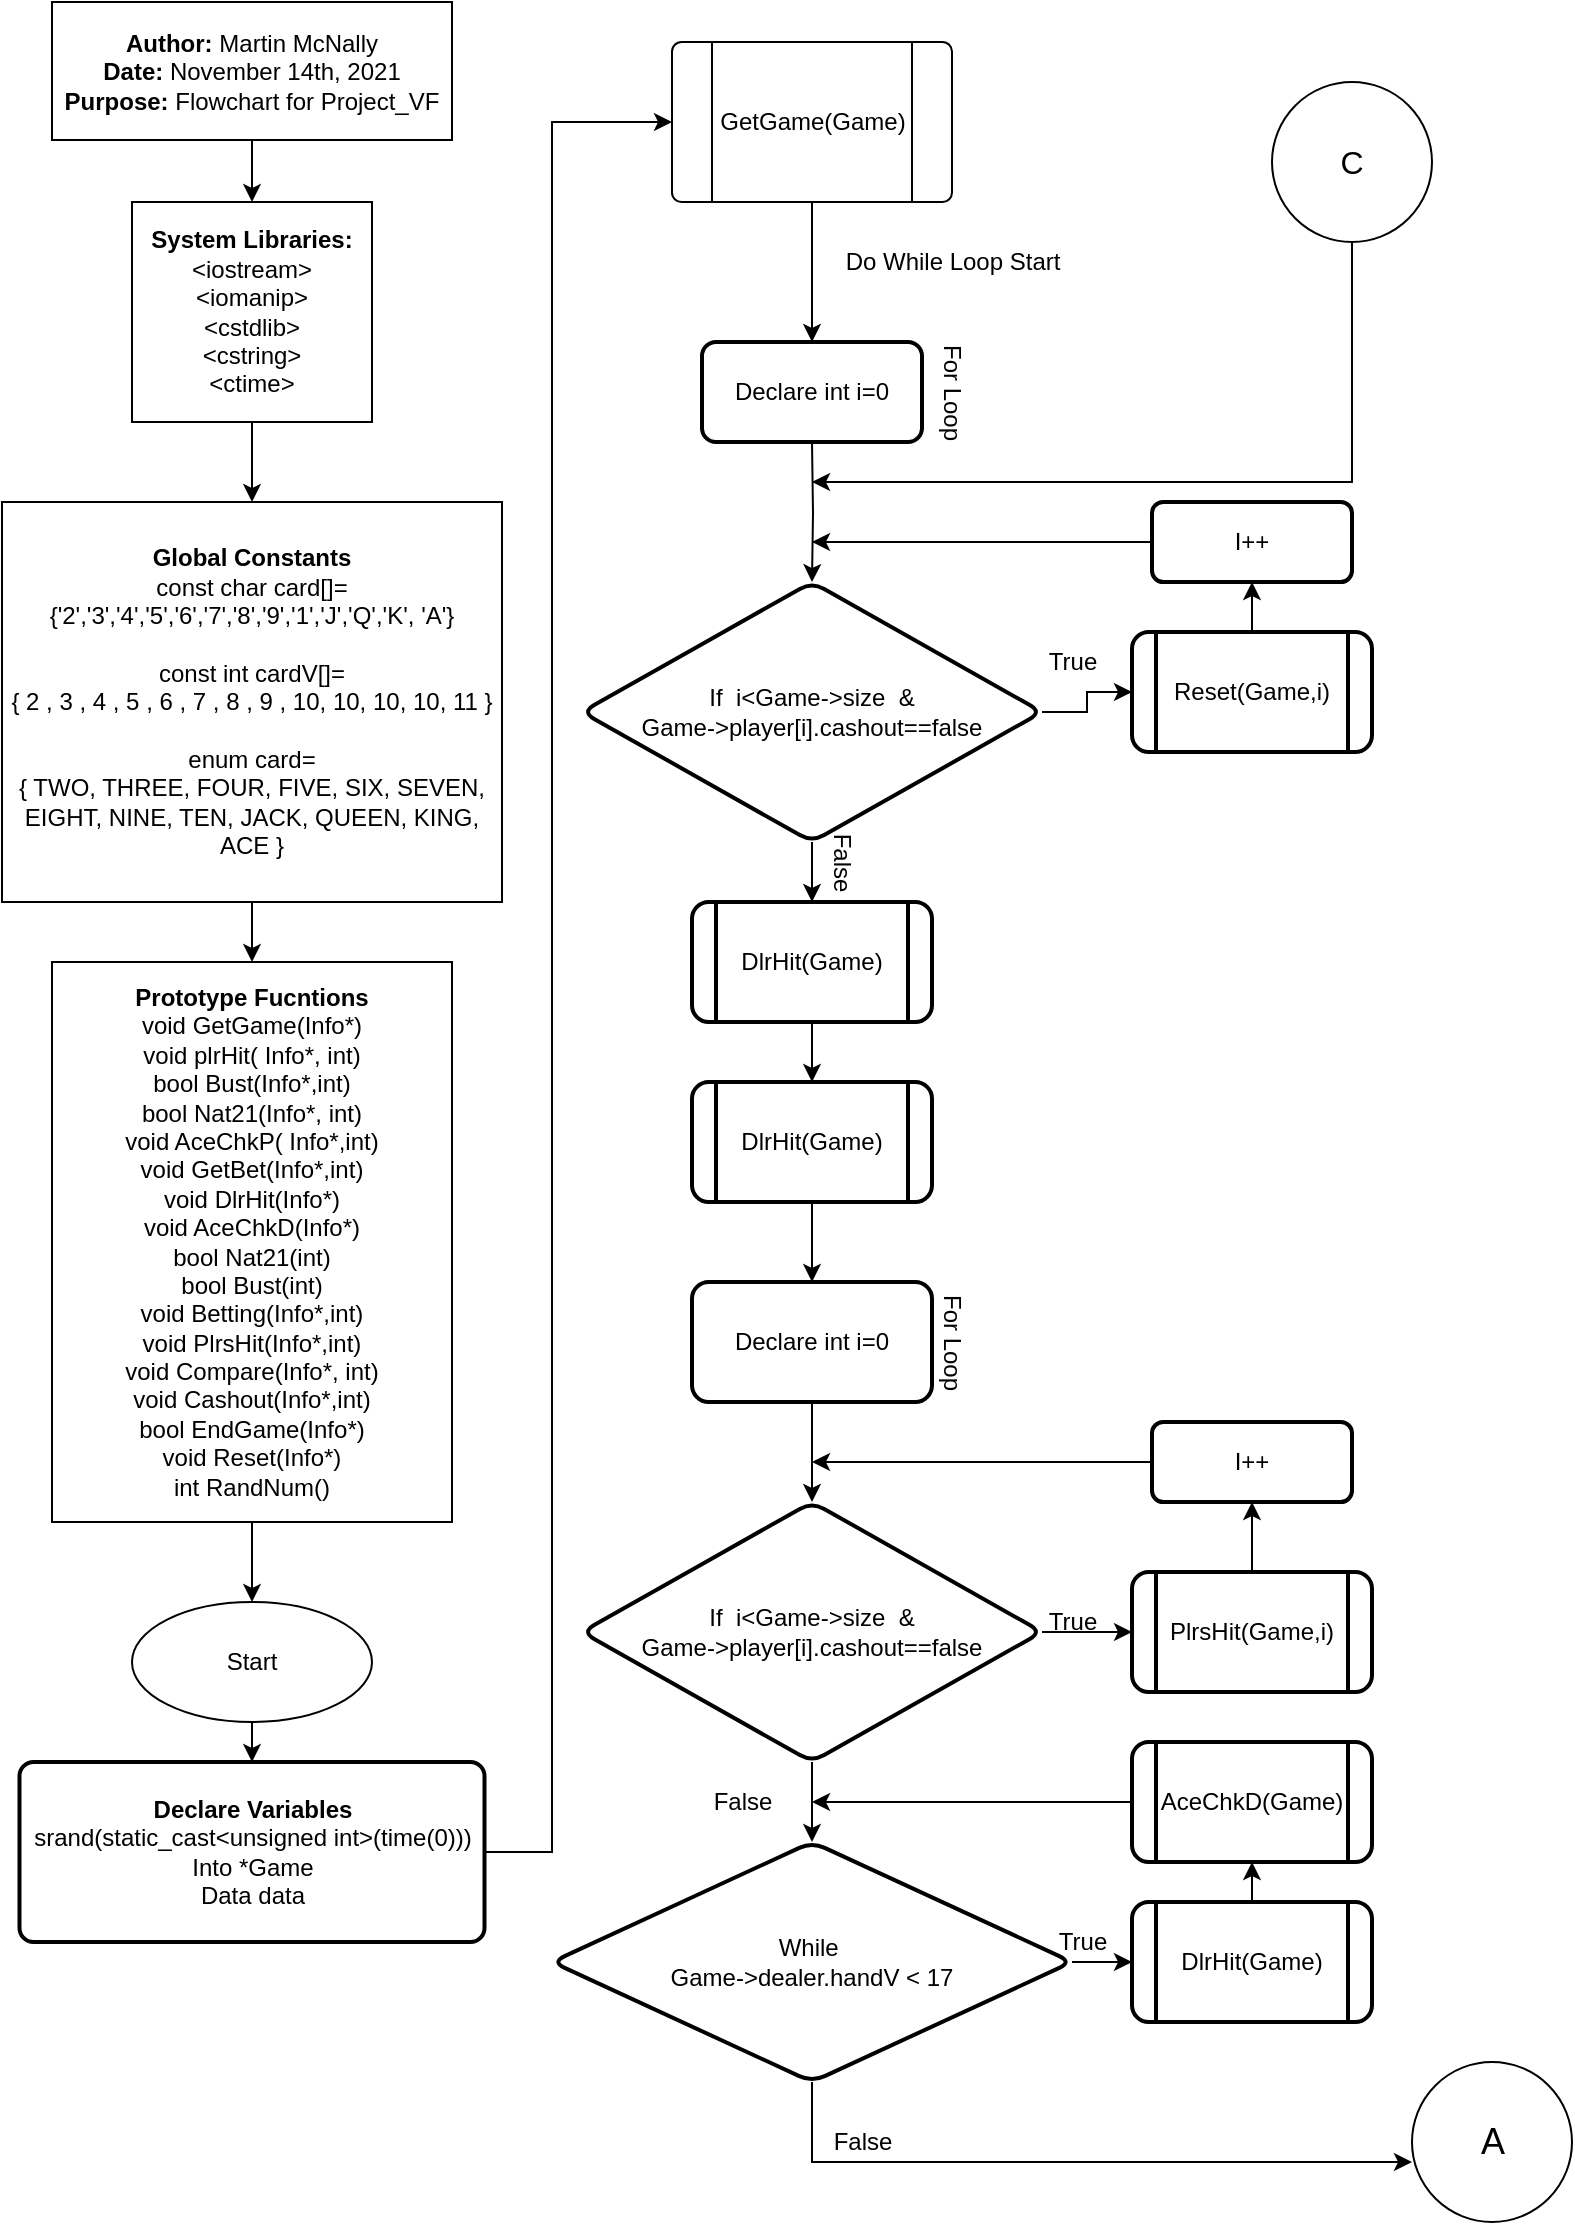 <mxfile version="15.3.7" type="device" pages="14"><diagram id="C5RBs43oDa-KdzZeNtuy" name="Main_1"><mxGraphModel dx="921" dy="627" grid="1" gridSize="10" guides="1" tooltips="1" connect="1" arrows="1" fold="1" page="1" pageScale="1" pageWidth="827" pageHeight="1169" math="0" shadow="0"><root><mxCell id="WIyWlLk6GJQsqaUBKTNV-0"/><mxCell id="WIyWlLk6GJQsqaUBKTNV-1" parent="WIyWlLk6GJQsqaUBKTNV-0"/><mxCell id="fJcFfInlHhMoKInFDWr7-2" value="" style="edgeStyle=orthogonalEdgeStyle;rounded=0;orthogonalLoop=1;jettySize=auto;html=1;" parent="WIyWlLk6GJQsqaUBKTNV-1" source="fJcFfInlHhMoKInFDWr7-0" target="fJcFfInlHhMoKInFDWr7-1" edge="1"><mxGeometry relative="1" as="geometry"/></mxCell><mxCell id="fJcFfInlHhMoKInFDWr7-0" value="&lt;b&gt;Author:&lt;/b&gt;&amp;nbsp;Martin McNally&lt;br&gt;&lt;b&gt;Date:&lt;/b&gt;&amp;nbsp;November 14th, 2021&lt;br&gt;&lt;b&gt;Purpose: &lt;/b&gt;Flowchart for Project_VF" style="rounded=0;whiteSpace=wrap;html=1;" parent="WIyWlLk6GJQsqaUBKTNV-1" vertex="1"><mxGeometry x="40" y="40" width="200" height="69" as="geometry"/></mxCell><mxCell id="fJcFfInlHhMoKInFDWr7-4" value="" style="edgeStyle=orthogonalEdgeStyle;rounded=0;orthogonalLoop=1;jettySize=auto;html=1;" parent="WIyWlLk6GJQsqaUBKTNV-1" source="fJcFfInlHhMoKInFDWr7-1" target="fJcFfInlHhMoKInFDWr7-3" edge="1"><mxGeometry relative="1" as="geometry"/></mxCell><mxCell id="fJcFfInlHhMoKInFDWr7-1" value="&lt;b&gt;System Libraries:&lt;/b&gt;&lt;br&gt;&amp;lt;iostream&amp;gt;&lt;br&gt;&amp;lt;iomanip&amp;gt;&lt;br&gt;&amp;lt;cstdlib&amp;gt;&lt;br&gt;&amp;lt;cstring&amp;gt;&lt;br&gt;&amp;lt;ctime&amp;gt;" style="whiteSpace=wrap;html=1;rounded=0;" parent="WIyWlLk6GJQsqaUBKTNV-1" vertex="1"><mxGeometry x="80" y="140" width="120" height="110" as="geometry"/></mxCell><mxCell id="fJcFfInlHhMoKInFDWr7-6" value="" style="edgeStyle=orthogonalEdgeStyle;rounded=0;orthogonalLoop=1;jettySize=auto;html=1;" parent="WIyWlLk6GJQsqaUBKTNV-1" source="fJcFfInlHhMoKInFDWr7-3" target="fJcFfInlHhMoKInFDWr7-5" edge="1"><mxGeometry relative="1" as="geometry"/></mxCell><mxCell id="fJcFfInlHhMoKInFDWr7-3" value="&lt;b&gt;Global Constants&lt;/b&gt;&lt;br&gt;const char card[]=&lt;br&gt;{'2','3','4','5','6','7','8','9','1','J','Q','K', 'A'}&lt;br&gt;&lt;br&gt;const int cardV[]=&lt;br&gt;{ 2 , 3 , 4 , 5 , 6 , 7 , 8 , 9 , 10, 10, 10, 10, 11 }&lt;br&gt;&lt;br&gt;enum card=&lt;br&gt;{ TWO, THREE, FOUR, FIVE, SIX, SEVEN, EIGHT, NINE, TEN, JACK, QUEEN, KING, ACE }" style="whiteSpace=wrap;html=1;rounded=0;" parent="WIyWlLk6GJQsqaUBKTNV-1" vertex="1"><mxGeometry x="15" y="290" width="250" height="200" as="geometry"/></mxCell><mxCell id="fJcFfInlHhMoKInFDWr7-10" value="" style="edgeStyle=orthogonalEdgeStyle;rounded=0;orthogonalLoop=1;jettySize=auto;html=1;" parent="WIyWlLk6GJQsqaUBKTNV-1" source="fJcFfInlHhMoKInFDWr7-5" target="fJcFfInlHhMoKInFDWr7-9" edge="1"><mxGeometry relative="1" as="geometry"/></mxCell><mxCell id="fJcFfInlHhMoKInFDWr7-5" value="&lt;b&gt;Prototype Fucntions&lt;/b&gt;&lt;br&gt;void GetGame(Info*)&lt;br&gt;void plrHit( Info*, int)&lt;br&gt;bool Bust(Info*,int)&lt;br&gt;bool Nat21(Info*, int)&lt;br&gt;void AceChkP( Info*,int)&lt;br&gt;void GetBet(Info*,int)&lt;br&gt;void DlrHit(Info*)&lt;br&gt;void AceChkD(Info*)&lt;br&gt;bool Nat21(int)&lt;br&gt;bool Bust(int)&lt;br&gt;void Betting(Info*,int)&lt;br&gt;void PlrsHit(Info*,int)&lt;br&gt;void Compare(Info*, int)&lt;br&gt;void Cashout(Info*,int)&lt;br&gt;bool EndGame(Info*)&lt;br&gt;void Reset(Info*)&lt;br&gt;int RandNum()" style="whiteSpace=wrap;html=1;rounded=0;" parent="WIyWlLk6GJQsqaUBKTNV-1" vertex="1"><mxGeometry x="40" y="520" width="200" height="280" as="geometry"/></mxCell><mxCell id="fJcFfInlHhMoKInFDWr7-12" value="" style="edgeStyle=orthogonalEdgeStyle;rounded=0;orthogonalLoop=1;jettySize=auto;html=1;" parent="WIyWlLk6GJQsqaUBKTNV-1" source="fJcFfInlHhMoKInFDWr7-9" target="fJcFfInlHhMoKInFDWr7-11" edge="1"><mxGeometry relative="1" as="geometry"/></mxCell><mxCell id="fJcFfInlHhMoKInFDWr7-9" value="Start" style="ellipse;whiteSpace=wrap;html=1;rounded=0;" parent="WIyWlLk6GJQsqaUBKTNV-1" vertex="1"><mxGeometry x="80" y="840" width="120" height="60" as="geometry"/></mxCell><mxCell id="fJcFfInlHhMoKInFDWr7-14" style="edgeStyle=orthogonalEdgeStyle;rounded=0;orthogonalLoop=1;jettySize=auto;html=1;entryX=0;entryY=0.5;entryDx=0;entryDy=0;exitX=1;exitY=0.5;exitDx=0;exitDy=0;" parent="WIyWlLk6GJQsqaUBKTNV-1" source="fJcFfInlHhMoKInFDWr7-11" target="fJcFfInlHhMoKInFDWr7-15" edge="1"><mxGeometry relative="1" as="geometry"><mxPoint x="350" y="90" as="targetPoint"/><Array as="points"><mxPoint x="290" y="965"/><mxPoint x="290" y="100"/></Array></mxGeometry></mxCell><mxCell id="fJcFfInlHhMoKInFDWr7-11" value="&lt;b&gt;Declare Variables&lt;/b&gt;&lt;br&gt;srand(static_cast&amp;lt;unsigned int&amp;gt;(time(0)))&lt;br&gt;Into *Game&lt;br&gt;Data data" style="rounded=1;whiteSpace=wrap;html=1;absoluteArcSize=1;arcSize=14;strokeWidth=2;" parent="WIyWlLk6GJQsqaUBKTNV-1" vertex="1"><mxGeometry x="23.75" y="920" width="232.5" height="90" as="geometry"/></mxCell><mxCell id="fJcFfInlHhMoKInFDWr7-19" value="" style="edgeStyle=orthogonalEdgeStyle;rounded=0;orthogonalLoop=1;jettySize=auto;html=1;" parent="WIyWlLk6GJQsqaUBKTNV-1" source="fJcFfInlHhMoKInFDWr7-15" target="fJcFfInlHhMoKInFDWr7-18" edge="1"><mxGeometry relative="1" as="geometry"/></mxCell><mxCell id="fJcFfInlHhMoKInFDWr7-15" value="" style="verticalLabelPosition=bottom;verticalAlign=top;html=1;shape=process;whiteSpace=wrap;rounded=1;size=0.14;arcSize=6;" parent="WIyWlLk6GJQsqaUBKTNV-1" vertex="1"><mxGeometry x="350" y="60" width="140" height="80" as="geometry"/></mxCell><mxCell id="fJcFfInlHhMoKInFDWr7-17" value="GetGame(Game)" style="text;html=1;align=center;verticalAlign=middle;resizable=0;points=[];autosize=1;strokeColor=none;fillColor=none;" parent="WIyWlLk6GJQsqaUBKTNV-1" vertex="1"><mxGeometry x="365" y="90" width="110" height="20" as="geometry"/></mxCell><mxCell id="fJcFfInlHhMoKInFDWr7-18" value="Declare int i=0" style="rounded=1;whiteSpace=wrap;html=1;absoluteArcSize=1;arcSize=14;strokeWidth=2;" parent="WIyWlLk6GJQsqaUBKTNV-1" vertex="1"><mxGeometry x="365" y="210" width="110" height="50" as="geometry"/></mxCell><mxCell id="fJcFfInlHhMoKInFDWr7-20" value="Do While Loop Start&lt;br&gt;" style="text;html=1;align=center;verticalAlign=middle;resizable=0;points=[];autosize=1;strokeColor=none;fillColor=none;rotation=0;" parent="WIyWlLk6GJQsqaUBKTNV-1" vertex="1"><mxGeometry x="430" y="160" width="120" height="20" as="geometry"/></mxCell><mxCell id="fJcFfInlHhMoKInFDWr7-26" value="" style="edgeStyle=orthogonalEdgeStyle;rounded=0;orthogonalLoop=1;jettySize=auto;html=1;" parent="WIyWlLk6GJQsqaUBKTNV-1" target="fJcFfInlHhMoKInFDWr7-25" edge="1"><mxGeometry relative="1" as="geometry"><mxPoint x="420" y="260" as="sourcePoint"/></mxGeometry></mxCell><mxCell id="fJcFfInlHhMoKInFDWr7-31" value="" style="edgeStyle=orthogonalEdgeStyle;rounded=0;orthogonalLoop=1;jettySize=auto;html=1;" parent="WIyWlLk6GJQsqaUBKTNV-1" source="fJcFfInlHhMoKInFDWr7-25" target="fJcFfInlHhMoKInFDWr7-29" edge="1"><mxGeometry relative="1" as="geometry"/></mxCell><mxCell id="fJcFfInlHhMoKInFDWr7-36" value="" style="edgeStyle=orthogonalEdgeStyle;rounded=0;orthogonalLoop=1;jettySize=auto;html=1;" parent="WIyWlLk6GJQsqaUBKTNV-1" source="fJcFfInlHhMoKInFDWr7-25" target="fJcFfInlHhMoKInFDWr7-35" edge="1"><mxGeometry relative="1" as="geometry"/></mxCell><mxCell id="fJcFfInlHhMoKInFDWr7-25" value="If&amp;nbsp; i&amp;lt;Game-&amp;gt;size&amp;nbsp; &amp;amp;&lt;br&gt;Game-&amp;gt;player[i].cashout==false" style="rhombus;whiteSpace=wrap;html=1;rounded=1;strokeWidth=2;arcSize=14;align=center;" parent="WIyWlLk6GJQsqaUBKTNV-1" vertex="1"><mxGeometry x="305" y="330" width="230" height="130" as="geometry"/></mxCell><mxCell id="fJcFfInlHhMoKInFDWr7-33" value="" style="edgeStyle=orthogonalEdgeStyle;rounded=0;orthogonalLoop=1;jettySize=auto;html=1;" parent="WIyWlLk6GJQsqaUBKTNV-1" source="fJcFfInlHhMoKInFDWr7-29" target="fJcFfInlHhMoKInFDWr7-32" edge="1"><mxGeometry relative="1" as="geometry"/></mxCell><mxCell id="fJcFfInlHhMoKInFDWr7-29" value="Reset(Game,i)" style="shape=process;whiteSpace=wrap;html=1;backgroundOutline=1;rounded=1;strokeWidth=2;arcSize=14;" parent="WIyWlLk6GJQsqaUBKTNV-1" vertex="1"><mxGeometry x="580" y="355" width="120" height="60" as="geometry"/></mxCell><mxCell id="fJcFfInlHhMoKInFDWr7-34" value="" style="edgeStyle=orthogonalEdgeStyle;rounded=0;orthogonalLoop=1;jettySize=auto;html=1;" parent="WIyWlLk6GJQsqaUBKTNV-1" source="fJcFfInlHhMoKInFDWr7-32" edge="1"><mxGeometry relative="1" as="geometry"><mxPoint x="420" y="310" as="targetPoint"/><Array as="points"><mxPoint x="460" y="310"/><mxPoint x="460" y="310"/></Array></mxGeometry></mxCell><mxCell id="fJcFfInlHhMoKInFDWr7-32" value="I++" style="whiteSpace=wrap;html=1;rounded=1;strokeWidth=2;arcSize=14;" parent="WIyWlLk6GJQsqaUBKTNV-1" vertex="1"><mxGeometry x="590" y="290" width="100" height="40" as="geometry"/></mxCell><mxCell id="fJcFfInlHhMoKInFDWr7-40" value="" style="edgeStyle=orthogonalEdgeStyle;rounded=0;orthogonalLoop=1;jettySize=auto;html=1;" parent="WIyWlLk6GJQsqaUBKTNV-1" source="fJcFfInlHhMoKInFDWr7-35" target="fJcFfInlHhMoKInFDWr7-39" edge="1"><mxGeometry relative="1" as="geometry"/></mxCell><mxCell id="fJcFfInlHhMoKInFDWr7-35" value="DlrHit(Game)" style="shape=process;whiteSpace=wrap;html=1;backgroundOutline=1;rounded=1;strokeWidth=2;arcSize=14;" parent="WIyWlLk6GJQsqaUBKTNV-1" vertex="1"><mxGeometry x="360" y="490" width="120" height="60" as="geometry"/></mxCell><mxCell id="fJcFfInlHhMoKInFDWr7-37" value="True" style="text;html=1;align=center;verticalAlign=middle;resizable=0;points=[];autosize=1;strokeColor=none;fillColor=none;" parent="WIyWlLk6GJQsqaUBKTNV-1" vertex="1"><mxGeometry x="530" y="360" width="40" height="20" as="geometry"/></mxCell><mxCell id="fJcFfInlHhMoKInFDWr7-38" value="False" style="text;html=1;align=center;verticalAlign=middle;resizable=0;points=[];autosize=1;strokeColor=none;fillColor=none;rotation=90;" parent="WIyWlLk6GJQsqaUBKTNV-1" vertex="1"><mxGeometry x="410" y="460" width="50" height="20" as="geometry"/></mxCell><mxCell id="fJcFfInlHhMoKInFDWr7-42" value="" style="edgeStyle=orthogonalEdgeStyle;rounded=0;orthogonalLoop=1;jettySize=auto;html=1;" parent="WIyWlLk6GJQsqaUBKTNV-1" source="fJcFfInlHhMoKInFDWr7-39" target="fJcFfInlHhMoKInFDWr7-41" edge="1"><mxGeometry relative="1" as="geometry"/></mxCell><mxCell id="fJcFfInlHhMoKInFDWr7-39" value="DlrHit(Game)" style="shape=process;whiteSpace=wrap;html=1;backgroundOutline=1;rounded=1;strokeWidth=2;arcSize=14;" parent="WIyWlLk6GJQsqaUBKTNV-1" vertex="1"><mxGeometry x="360" y="580" width="120" height="60" as="geometry"/></mxCell><mxCell id="fJcFfInlHhMoKInFDWr7-51" value="" style="edgeStyle=orthogonalEdgeStyle;rounded=0;orthogonalLoop=1;jettySize=auto;html=1;" parent="WIyWlLk6GJQsqaUBKTNV-1" source="fJcFfInlHhMoKInFDWr7-41" target="fJcFfInlHhMoKInFDWr7-45" edge="1"><mxGeometry relative="1" as="geometry"/></mxCell><mxCell id="fJcFfInlHhMoKInFDWr7-41" value="Declare int i=0" style="whiteSpace=wrap;html=1;rounded=1;strokeWidth=2;arcSize=14;" parent="WIyWlLk6GJQsqaUBKTNV-1" vertex="1"><mxGeometry x="360" y="680" width="120" height="60" as="geometry"/></mxCell><mxCell id="fJcFfInlHhMoKInFDWr7-43" value="For Loop" style="text;html=1;align=center;verticalAlign=middle;resizable=0;points=[];autosize=1;strokeColor=none;fillColor=none;rotation=90;" parent="WIyWlLk6GJQsqaUBKTNV-1" vertex="1"><mxGeometry x="460" y="225" width="60" height="20" as="geometry"/></mxCell><mxCell id="fJcFfInlHhMoKInFDWr7-44" value="" style="edgeStyle=orthogonalEdgeStyle;rounded=0;orthogonalLoop=1;jettySize=auto;html=1;" parent="WIyWlLk6GJQsqaUBKTNV-1" source="fJcFfInlHhMoKInFDWr7-45" target="fJcFfInlHhMoKInFDWr7-47" edge="1"><mxGeometry relative="1" as="geometry"/></mxCell><mxCell id="fJcFfInlHhMoKInFDWr7-56" value="" style="edgeStyle=orthogonalEdgeStyle;rounded=0;orthogonalLoop=1;jettySize=auto;html=1;" parent="WIyWlLk6GJQsqaUBKTNV-1" source="fJcFfInlHhMoKInFDWr7-45" target="fJcFfInlHhMoKInFDWr7-55" edge="1"><mxGeometry relative="1" as="geometry"/></mxCell><mxCell id="fJcFfInlHhMoKInFDWr7-45" value="If&amp;nbsp; i&amp;lt;Game-&amp;gt;size&amp;nbsp; &amp;amp;&lt;br&gt;Game-&amp;gt;player[i].cashout==false" style="rhombus;whiteSpace=wrap;html=1;rounded=1;strokeWidth=2;arcSize=14;align=center;" parent="WIyWlLk6GJQsqaUBKTNV-1" vertex="1"><mxGeometry x="305" y="790" width="230" height="130" as="geometry"/></mxCell><mxCell id="fJcFfInlHhMoKInFDWr7-46" value="" style="edgeStyle=orthogonalEdgeStyle;rounded=0;orthogonalLoop=1;jettySize=auto;html=1;" parent="WIyWlLk6GJQsqaUBKTNV-1" source="fJcFfInlHhMoKInFDWr7-47" target="fJcFfInlHhMoKInFDWr7-49" edge="1"><mxGeometry relative="1" as="geometry"/></mxCell><mxCell id="fJcFfInlHhMoKInFDWr7-47" value="PlrsHit(Game,i)" style="shape=process;whiteSpace=wrap;html=1;backgroundOutline=1;rounded=1;strokeWidth=2;arcSize=14;" parent="WIyWlLk6GJQsqaUBKTNV-1" vertex="1"><mxGeometry x="580" y="825" width="120" height="60" as="geometry"/></mxCell><mxCell id="fJcFfInlHhMoKInFDWr7-48" value="" style="edgeStyle=orthogonalEdgeStyle;rounded=0;orthogonalLoop=1;jettySize=auto;html=1;" parent="WIyWlLk6GJQsqaUBKTNV-1" source="fJcFfInlHhMoKInFDWr7-49" edge="1"><mxGeometry relative="1" as="geometry"><mxPoint x="420" y="770" as="targetPoint"/><Array as="points"><mxPoint x="430" y="770"/></Array></mxGeometry></mxCell><mxCell id="fJcFfInlHhMoKInFDWr7-49" value="I++" style="whiteSpace=wrap;html=1;rounded=1;strokeWidth=2;arcSize=14;" parent="WIyWlLk6GJQsqaUBKTNV-1" vertex="1"><mxGeometry x="590" y="750" width="100" height="40" as="geometry"/></mxCell><mxCell id="fJcFfInlHhMoKInFDWr7-50" value="True" style="text;html=1;align=center;verticalAlign=middle;resizable=0;points=[];autosize=1;strokeColor=none;fillColor=none;" parent="WIyWlLk6GJQsqaUBKTNV-1" vertex="1"><mxGeometry x="530" y="840" width="40" height="20" as="geometry"/></mxCell><mxCell id="fJcFfInlHhMoKInFDWr7-52" value="For Loop" style="text;html=1;align=center;verticalAlign=middle;resizable=0;points=[];autosize=1;strokeColor=none;fillColor=none;rotation=90;" parent="WIyWlLk6GJQsqaUBKTNV-1" vertex="1"><mxGeometry x="460" y="700" width="60" height="20" as="geometry"/></mxCell><mxCell id="fJcFfInlHhMoKInFDWr7-59" value="" style="edgeStyle=orthogonalEdgeStyle;rounded=0;orthogonalLoop=1;jettySize=auto;html=1;" parent="WIyWlLk6GJQsqaUBKTNV-1" source="fJcFfInlHhMoKInFDWr7-55" target="fJcFfInlHhMoKInFDWr7-58" edge="1"><mxGeometry relative="1" as="geometry"/></mxCell><mxCell id="fJcFfInlHhMoKInFDWr7-64" value="" style="edgeStyle=orthogonalEdgeStyle;rounded=0;orthogonalLoop=1;jettySize=auto;html=1;" parent="WIyWlLk6GJQsqaUBKTNV-1" source="fJcFfInlHhMoKInFDWr7-55" target="fJcFfInlHhMoKInFDWr7-63" edge="1"><mxGeometry relative="1" as="geometry"><Array as="points"><mxPoint x="420" y="1120"/></Array></mxGeometry></mxCell><mxCell id="fJcFfInlHhMoKInFDWr7-55" value="While&amp;nbsp;&lt;br&gt;Game-&amp;gt;dealer.handV &amp;lt; 17" style="rhombus;whiteSpace=wrap;html=1;rounded=1;strokeWidth=2;arcSize=14;" parent="WIyWlLk6GJQsqaUBKTNV-1" vertex="1"><mxGeometry x="290" y="960" width="260" height="120" as="geometry"/></mxCell><mxCell id="fJcFfInlHhMoKInFDWr7-57" value="False" style="text;html=1;align=center;verticalAlign=middle;resizable=0;points=[];autosize=1;strokeColor=none;fillColor=none;rotation=0;" parent="WIyWlLk6GJQsqaUBKTNV-1" vertex="1"><mxGeometry x="360" y="930" width="50" height="20" as="geometry"/></mxCell><mxCell id="fJcFfInlHhMoKInFDWr7-61" value="" style="edgeStyle=orthogonalEdgeStyle;rounded=0;orthogonalLoop=1;jettySize=auto;html=1;" parent="WIyWlLk6GJQsqaUBKTNV-1" source="fJcFfInlHhMoKInFDWr7-58" target="fJcFfInlHhMoKInFDWr7-60" edge="1"><mxGeometry relative="1" as="geometry"/></mxCell><mxCell id="fJcFfInlHhMoKInFDWr7-58" value="DlrHit(Game)" style="shape=process;whiteSpace=wrap;html=1;backgroundOutline=1;rounded=1;strokeWidth=2;arcSize=14;" parent="WIyWlLk6GJQsqaUBKTNV-1" vertex="1"><mxGeometry x="580" y="990" width="120" height="60" as="geometry"/></mxCell><mxCell id="fJcFfInlHhMoKInFDWr7-62" value="" style="edgeStyle=orthogonalEdgeStyle;rounded=0;orthogonalLoop=1;jettySize=auto;html=1;" parent="WIyWlLk6GJQsqaUBKTNV-1" source="fJcFfInlHhMoKInFDWr7-60" edge="1"><mxGeometry relative="1" as="geometry"><mxPoint x="420" y="940" as="targetPoint"/></mxGeometry></mxCell><mxCell id="fJcFfInlHhMoKInFDWr7-60" value="AceChkD(Game)" style="shape=process;whiteSpace=wrap;html=1;backgroundOutline=1;rounded=1;strokeWidth=2;arcSize=14;" parent="WIyWlLk6GJQsqaUBKTNV-1" vertex="1"><mxGeometry x="580" y="910" width="120" height="60" as="geometry"/></mxCell><mxCell id="fJcFfInlHhMoKInFDWr7-63" value="" style="verticalLabelPosition=bottom;verticalAlign=top;html=1;shape=mxgraph.flowchart.on-page_reference;" parent="WIyWlLk6GJQsqaUBKTNV-1" vertex="1"><mxGeometry x="720" y="1070" width="80" height="80" as="geometry"/></mxCell><mxCell id="fJcFfInlHhMoKInFDWr7-66" value="&lt;font style=&quot;font-size: 18px&quot;&gt;A&lt;br&gt;&lt;/font&gt;" style="text;html=1;align=center;verticalAlign=middle;resizable=0;points=[];autosize=1;strokeColor=none;fillColor=none;" parent="WIyWlLk6GJQsqaUBKTNV-1" vertex="1"><mxGeometry x="745" y="1100" width="30" height="20" as="geometry"/></mxCell><mxCell id="fJcFfInlHhMoKInFDWr7-67" value="True" style="text;html=1;align=center;verticalAlign=middle;resizable=0;points=[];autosize=1;strokeColor=none;fillColor=none;" parent="WIyWlLk6GJQsqaUBKTNV-1" vertex="1"><mxGeometry x="535" y="1000" width="40" height="20" as="geometry"/></mxCell><mxCell id="fJcFfInlHhMoKInFDWr7-68" value="False" style="text;html=1;align=center;verticalAlign=middle;resizable=0;points=[];autosize=1;strokeColor=none;fillColor=none;rotation=0;" parent="WIyWlLk6GJQsqaUBKTNV-1" vertex="1"><mxGeometry x="420" y="1100" width="50" height="20" as="geometry"/></mxCell><mxCell id="Qr2WjIlEj2kgbi_YWvm2-1" style="edgeStyle=orthogonalEdgeStyle;rounded=0;orthogonalLoop=1;jettySize=auto;html=1;" parent="WIyWlLk6GJQsqaUBKTNV-1" source="Qr2WjIlEj2kgbi_YWvm2-0" edge="1"><mxGeometry relative="1" as="geometry"><mxPoint x="420" y="280" as="targetPoint"/><Array as="points"><mxPoint x="690" y="280"/><mxPoint x="420" y="280"/></Array></mxGeometry></mxCell><mxCell id="Qr2WjIlEj2kgbi_YWvm2-0" value="&lt;font size=&quot;3&quot;&gt;C&lt;/font&gt;" style="ellipse;whiteSpace=wrap;html=1;aspect=fixed;" parent="WIyWlLk6GJQsqaUBKTNV-1" vertex="1"><mxGeometry x="650" y="80" width="80" height="80" as="geometry"/></mxCell></root></mxGraphModel></diagram><diagram id="AEJn0TdEyrKmOshDxfcN" name="Main_2"><mxGraphModel dx="1305" dy="888" grid="1" gridSize="10" guides="1" tooltips="1" connect="1" arrows="1" fold="1" page="1" pageScale="1" pageWidth="850" pageHeight="1100" math="0" shadow="0"><root><mxCell id="pSXuin68DO8k4GKWfb9s-0"/><mxCell id="pSXuin68DO8k4GKWfb9s-1" parent="pSXuin68DO8k4GKWfb9s-0"/><mxCell id="fifQKatL8k3nIs5dJ5JE-4" value="" style="edgeStyle=orthogonalEdgeStyle;rounded=0;orthogonalLoop=1;jettySize=auto;html=1;" parent="pSXuin68DO8k4GKWfb9s-1" source="pSXuin68DO8k4GKWfb9s-2" target="fifQKatL8k3nIs5dJ5JE-2" edge="1"><mxGeometry relative="1" as="geometry"/></mxCell><mxCell id="pSXuin68DO8k4GKWfb9s-2" value="" style="verticalLabelPosition=bottom;verticalAlign=top;html=1;shape=mxgraph.flowchart.on-page_reference;" parent="pSXuin68DO8k4GKWfb9s-1" vertex="1"><mxGeometry x="40" y="40" width="80" height="80" as="geometry"/></mxCell><mxCell id="lhzL4OcPFK_UNVLfiLHO-0" value="&lt;font size=&quot;3&quot;&gt;A&lt;/font&gt;" style="text;html=1;align=center;verticalAlign=middle;resizable=0;points=[];autosize=1;strokeColor=none;fillColor=none;" parent="pSXuin68DO8k4GKWfb9s-1" vertex="1"><mxGeometry x="65" y="70" width="30" height="20" as="geometry"/></mxCell><mxCell id="fyviNWDYInepOhnBvFeC-1" value="" style="edgeStyle=orthogonalEdgeStyle;rounded=0;orthogonalLoop=1;jettySize=auto;html=1;" parent="pSXuin68DO8k4GKWfb9s-1" source="fifQKatL8k3nIs5dJ5JE-2" target="fyviNWDYInepOhnBvFeC-0" edge="1"><mxGeometry relative="1" as="geometry"/></mxCell><mxCell id="7jIcIIbsnqqHoxPF8LZr-9" style="edgeStyle=orthogonalEdgeStyle;rounded=0;orthogonalLoop=1;jettySize=auto;html=1;" parent="pSXuin68DO8k4GKWfb9s-1" source="fifQKatL8k3nIs5dJ5JE-2" target="7jIcIIbsnqqHoxPF8LZr-7" edge="1"><mxGeometry relative="1" as="geometry"><Array as="points"><mxPoint x="350" y="225"/><mxPoint x="350" y="225"/></Array></mxGeometry></mxCell><mxCell id="fifQKatL8k3nIs5dJ5JE-2" value="If&lt;br&gt;Game-&amp;gt;dealer.handV &amp;gt; 21" style="rhombus;whiteSpace=wrap;html=1;" parent="pSXuin68DO8k4GKWfb9s-1" vertex="1"><mxGeometry x="108.13" y="177.5" width="200" height="90" as="geometry"/></mxCell><mxCell id="fyviNWDYInepOhnBvFeC-3" value="" style="edgeStyle=orthogonalEdgeStyle;rounded=0;orthogonalLoop=1;jettySize=auto;html=1;" parent="pSXuin68DO8k4GKWfb9s-1" source="fyviNWDYInepOhnBvFeC-0" target="fyviNWDYInepOhnBvFeC-2" edge="1"><mxGeometry relative="1" as="geometry"/></mxCell><mxCell id="fyviNWDYInepOhnBvFeC-0" value="Dealer has bust with hand&lt;br&gt;Game-&amp;gt;dealer.hand" style="shape=parallelogram;perimeter=parallelogramPerimeter;whiteSpace=wrap;html=1;fixedSize=1;" parent="pSXuin68DO8k4GKWfb9s-1" vertex="1"><mxGeometry x="123.13" y="287.5" width="170" height="60" as="geometry"/></mxCell><mxCell id="fyviNWDYInepOhnBvFeC-5" value="" style="edgeStyle=orthogonalEdgeStyle;rounded=0;orthogonalLoop=1;jettySize=auto;html=1;" parent="pSXuin68DO8k4GKWfb9s-1" source="fyviNWDYInepOhnBvFeC-2" target="fyviNWDYInepOhnBvFeC-4" edge="1"><mxGeometry relative="1" as="geometry"/></mxCell><mxCell id="fyviNWDYInepOhnBvFeC-2" value="Declare&amp;nbsp; int i=0" style="whiteSpace=wrap;html=1;" parent="pSXuin68DO8k4GKWfb9s-1" vertex="1"><mxGeometry x="153.13" y="377.5" width="110" height="30" as="geometry"/></mxCell><mxCell id="fyviNWDYInepOhnBvFeC-8" value="" style="edgeStyle=orthogonalEdgeStyle;rounded=0;orthogonalLoop=1;jettySize=auto;html=1;" parent="pSXuin68DO8k4GKWfb9s-1" source="fyviNWDYInepOhnBvFeC-4" target="fyviNWDYInepOhnBvFeC-7" edge="1"><mxGeometry relative="1" as="geometry"/></mxCell><mxCell id="7jIcIIbsnqqHoxPF8LZr-1" style="edgeStyle=orthogonalEdgeStyle;rounded=0;orthogonalLoop=1;jettySize=auto;html=1;entryX=0;entryY=0.5;entryDx=0;entryDy=0;" parent="pSXuin68DO8k4GKWfb9s-1" source="fyviNWDYInepOhnBvFeC-4" target="fifQKatL8k3nIs5dJ5JE-2" edge="1"><mxGeometry relative="1" as="geometry"><mxPoint x="60" y="225.5" as="targetPoint"/><Array as="points"><mxPoint x="30" y="587.5"/><mxPoint x="30" y="222.5"/></Array></mxGeometry></mxCell><mxCell id="fyviNWDYInepOhnBvFeC-4" value="If &lt;br&gt;i&amp;lt;Game-&amp;gt;size&lt;br&gt;&amp;amp;&amp;amp;&lt;br&gt;Game-&amp;gt;player[i].cashout==false&lt;br&gt;&amp;amp;&amp;amp;&lt;br&gt;Game-&amp;gt;player[i].bust==false&lt;br&gt;&amp;amp;&amp;amp;&lt;br&gt;Game-&amp;gt;player[i].nat21==false" style="rhombus;whiteSpace=wrap;html=1;" parent="pSXuin68DO8k4GKWfb9s-1" vertex="1"><mxGeometry x="80" y="447.5" width="256.25" height="280" as="geometry"/></mxCell><mxCell id="fyviNWDYInepOhnBvFeC-10" value="" style="edgeStyle=orthogonalEdgeStyle;rounded=0;orthogonalLoop=1;jettySize=auto;html=1;" parent="pSXuin68DO8k4GKWfb9s-1" source="fyviNWDYInepOhnBvFeC-7" target="fyviNWDYInepOhnBvFeC-9" edge="1"><mxGeometry relative="1" as="geometry"/></mxCell><mxCell id="fyviNWDYInepOhnBvFeC-7" value="&quot;Player i+1 wins&lt;br&gt;Game-&amp;gt;player[i].plrBet&quot;" style="shape=parallelogram;perimeter=parallelogramPerimeter;whiteSpace=wrap;html=1;fixedSize=1;" parent="pSXuin68DO8k4GKWfb9s-1" vertex="1"><mxGeometry x="128.13" y="757.5" width="160" height="70" as="geometry"/></mxCell><mxCell id="fyviNWDYInepOhnBvFeC-12" value="" style="edgeStyle=orthogonalEdgeStyle;rounded=0;orthogonalLoop=1;jettySize=auto;html=1;" parent="pSXuin68DO8k4GKWfb9s-1" source="fyviNWDYInepOhnBvFeC-9" target="fyviNWDYInepOhnBvFeC-11" edge="1"><mxGeometry relative="1" as="geometry"/></mxCell><mxCell id="fyviNWDYInepOhnBvFeC-9" value="Game-&amp;gt;player[i].balance&lt;br&gt;+=&lt;br&gt;Game-&amp;gt;player[i].plrBet;" style="whiteSpace=wrap;html=1;" parent="pSXuin68DO8k4GKWfb9s-1" vertex="1"><mxGeometry x="128.13" y="857.5" width="160" height="80" as="geometry"/></mxCell><mxCell id="fyviNWDYInepOhnBvFeC-15" value="" style="edgeStyle=orthogonalEdgeStyle;rounded=0;orthogonalLoop=1;jettySize=auto;html=1;" parent="pSXuin68DO8k4GKWfb9s-1" source="fyviNWDYInepOhnBvFeC-11" target="fyviNWDYInepOhnBvFeC-14" edge="1"><mxGeometry relative="1" as="geometry"/></mxCell><mxCell id="fyviNWDYInepOhnBvFeC-11" value="Game-&amp;gt;dealer.balance&lt;br&gt;-=&lt;br&gt;Game-&amp;gt;player[i].plrBet" style="whiteSpace=wrap;html=1;" parent="pSXuin68DO8k4GKWfb9s-1" vertex="1"><mxGeometry x="130.63" y="967.5" width="155" height="70" as="geometry"/></mxCell><mxCell id="fyviNWDYInepOhnBvFeC-13" value="For Loop" style="text;html=1;align=center;verticalAlign=middle;resizable=0;points=[];autosize=1;strokeColor=none;fillColor=none;" parent="pSXuin68DO8k4GKWfb9s-1" vertex="1"><mxGeometry x="276.25" y="377.5" width="60" height="20" as="geometry"/></mxCell><mxCell id="7jIcIIbsnqqHoxPF8LZr-3" style="edgeStyle=orthogonalEdgeStyle;rounded=0;orthogonalLoop=1;jettySize=auto;html=1;" parent="pSXuin68DO8k4GKWfb9s-1" source="fyviNWDYInepOhnBvFeC-14" edge="1"><mxGeometry relative="1" as="geometry"><mxPoint x="210" y="422.5" as="targetPoint"/></mxGeometry></mxCell><mxCell id="fyviNWDYInepOhnBvFeC-14" value="i++" style="whiteSpace=wrap;html=1;" parent="pSXuin68DO8k4GKWfb9s-1" vertex="1"><mxGeometry x="300" y="407.5" width="85" height="30" as="geometry"/></mxCell><mxCell id="fyviNWDYInepOhnBvFeC-16" value="True" style="text;html=1;align=center;verticalAlign=middle;resizable=0;points=[];autosize=1;strokeColor=none;fillColor=none;" parent="pSXuin68DO8k4GKWfb9s-1" vertex="1"><mxGeometry x="210" y="267.5" width="40" height="20" as="geometry"/></mxCell><mxCell id="fyviNWDYInepOhnBvFeC-17" value="False" style="text;html=1;align=center;verticalAlign=middle;resizable=0;points=[];autosize=1;strokeColor=none;fillColor=none;" parent="pSXuin68DO8k4GKWfb9s-1" vertex="1"><mxGeometry x="365" y="210" width="50" height="20" as="geometry"/></mxCell><mxCell id="7jIcIIbsnqqHoxPF8LZr-0" value="True" style="text;html=1;align=center;verticalAlign=middle;resizable=0;points=[];autosize=1;strokeColor=none;fillColor=none;" parent="pSXuin68DO8k4GKWfb9s-1" vertex="1"><mxGeometry x="200" y="727.5" width="40" height="20" as="geometry"/></mxCell><mxCell id="7jIcIIbsnqqHoxPF8LZr-12" value="" style="edgeStyle=orthogonalEdgeStyle;rounded=0;orthogonalLoop=1;jettySize=auto;html=1;" parent="pSXuin68DO8k4GKWfb9s-1" source="7jIcIIbsnqqHoxPF8LZr-7" target="7jIcIIbsnqqHoxPF8LZr-11" edge="1"><mxGeometry relative="1" as="geometry"/></mxCell><mxCell id="7jIcIIbsnqqHoxPF8LZr-7" value="&quot;Dealers Full Hand: &lt;br&gt;Game-&amp;gt;dealer.hand &quot;" style="shape=parallelogram;perimeter=parallelogramPerimeter;whiteSpace=wrap;html=1;fixedSize=1;" parent="pSXuin68DO8k4GKWfb9s-1" vertex="1"><mxGeometry x="510" y="177.5" width="160" height="95" as="geometry"/></mxCell><mxCell id="7jIcIIbsnqqHoxPF8LZr-10" value="False" style="text;html=1;align=center;verticalAlign=middle;resizable=0;points=[];autosize=1;strokeColor=none;fillColor=none;" parent="pSXuin68DO8k4GKWfb9s-1" vertex="1"><mxGeometry x="30" y="567.5" width="50" height="20" as="geometry"/></mxCell><mxCell id="7jIcIIbsnqqHoxPF8LZr-14" value="" style="edgeStyle=orthogonalEdgeStyle;rounded=0;orthogonalLoop=1;jettySize=auto;html=1;" parent="pSXuin68DO8k4GKWfb9s-1" source="7jIcIIbsnqqHoxPF8LZr-11" target="7jIcIIbsnqqHoxPF8LZr-13" edge="1"><mxGeometry relative="1" as="geometry"/></mxCell><mxCell id="7jIcIIbsnqqHoxPF8LZr-11" value="Declare int i=0" style="whiteSpace=wrap;html=1;" parent="pSXuin68DO8k4GKWfb9s-1" vertex="1"><mxGeometry x="535" y="310" width="110" height="30" as="geometry"/></mxCell><mxCell id="7jIcIIbsnqqHoxPF8LZr-16" value="" style="edgeStyle=orthogonalEdgeStyle;rounded=0;orthogonalLoop=1;jettySize=auto;html=1;" parent="pSXuin68DO8k4GKWfb9s-1" source="7jIcIIbsnqqHoxPF8LZr-13" target="7jIcIIbsnqqHoxPF8LZr-15" edge="1"><mxGeometry relative="1" as="geometry"/></mxCell><mxCell id="7jIcIIbsnqqHoxPF8LZr-22" style="edgeStyle=orthogonalEdgeStyle;rounded=0;orthogonalLoop=1;jettySize=auto;html=1;entryX=0;entryY=0.5;entryDx=0;entryDy=0;entryPerimeter=0;" parent="pSXuin68DO8k4GKWfb9s-1" source="7jIcIIbsnqqHoxPF8LZr-13" target="7jIcIIbsnqqHoxPF8LZr-24" edge="1"><mxGeometry relative="1" as="geometry"><mxPoint x="700" y="1000" as="targetPoint"/><Array as="points"><mxPoint x="420" y="540"/><mxPoint x="420" y="1000"/></Array></mxGeometry></mxCell><mxCell id="7jIcIIbsnqqHoxPF8LZr-13" value="If&lt;br&gt;i&amp;lt;Game-&amp;gt;size &lt;br&gt;&amp;amp;&amp;amp;&lt;br&gt;Game-&amp;gt;player[i].cashout==false&lt;br&gt;&amp;amp;&amp;amp;&lt;br&gt;Game-&amp;gt;player[i].bust==false&lt;br&gt;&amp;amp;&amp;amp;&lt;br&gt;Game-&amp;gt;player[i].nat21==false" style="rhombus;whiteSpace=wrap;html=1;" parent="pSXuin68DO8k4GKWfb9s-1" vertex="1"><mxGeometry x="470" y="380" width="240" height="320" as="geometry"/></mxCell><mxCell id="7jIcIIbsnqqHoxPF8LZr-18" value="" style="edgeStyle=orthogonalEdgeStyle;rounded=0;orthogonalLoop=1;jettySize=auto;html=1;" parent="pSXuin68DO8k4GKWfb9s-1" source="7jIcIIbsnqqHoxPF8LZr-15" target="7jIcIIbsnqqHoxPF8LZr-17" edge="1"><mxGeometry relative="1" as="geometry"/></mxCell><mxCell id="7jIcIIbsnqqHoxPF8LZr-15" value="Compare(Game,i)" style="shape=process;whiteSpace=wrap;html=1;backgroundOutline=1;" parent="pSXuin68DO8k4GKWfb9s-1" vertex="1"><mxGeometry x="525" y="740" width="130" height="60" as="geometry"/></mxCell><mxCell id="7jIcIIbsnqqHoxPF8LZr-19" style="edgeStyle=orthogonalEdgeStyle;rounded=0;orthogonalLoop=1;jettySize=auto;html=1;" parent="pSXuin68DO8k4GKWfb9s-1" source="7jIcIIbsnqqHoxPF8LZr-17" edge="1"><mxGeometry relative="1" as="geometry"><mxPoint x="590" y="360" as="targetPoint"/><Array as="points"><mxPoint x="730" y="855"/><mxPoint x="730" y="360"/></Array></mxGeometry></mxCell><mxCell id="7jIcIIbsnqqHoxPF8LZr-17" value="i++" style="whiteSpace=wrap;html=1;" parent="pSXuin68DO8k4GKWfb9s-1" vertex="1"><mxGeometry x="555" y="840" width="70" height="30" as="geometry"/></mxCell><mxCell id="7jIcIIbsnqqHoxPF8LZr-20" value="True" style="text;html=1;align=center;verticalAlign=middle;resizable=0;points=[];autosize=1;strokeColor=none;fillColor=none;" parent="pSXuin68DO8k4GKWfb9s-1" vertex="1"><mxGeometry x="550" y="710" width="40" height="20" as="geometry"/></mxCell><mxCell id="7jIcIIbsnqqHoxPF8LZr-21" value="False" style="text;html=1;align=center;verticalAlign=middle;resizable=0;points=[];autosize=1;strokeColor=none;fillColor=none;" parent="pSXuin68DO8k4GKWfb9s-1" vertex="1"><mxGeometry x="425" y="510" width="50" height="20" as="geometry"/></mxCell><mxCell id="7jIcIIbsnqqHoxPF8LZr-23" value="For Loop" style="text;html=1;align=center;verticalAlign=middle;resizable=0;points=[];autosize=1;strokeColor=none;fillColor=none;" parent="pSXuin68DO8k4GKWfb9s-1" vertex="1"><mxGeometry x="630" y="380" width="60" height="20" as="geometry"/></mxCell><mxCell id="7jIcIIbsnqqHoxPF8LZr-24" value="" style="verticalLabelPosition=bottom;verticalAlign=top;html=1;shape=mxgraph.flowchart.on-page_reference;" parent="pSXuin68DO8k4GKWfb9s-1" vertex="1"><mxGeometry x="720" y="960" width="80" height="80" as="geometry"/></mxCell><mxCell id="7jIcIIbsnqqHoxPF8LZr-27" value="&lt;font style=&quot;font-size: 16px&quot;&gt;B&lt;/font&gt;" style="text;html=1;align=center;verticalAlign=middle;resizable=0;points=[];autosize=1;strokeColor=none;fillColor=none;" parent="pSXuin68DO8k4GKWfb9s-1" vertex="1"><mxGeometry x="745" y="990" width="30" height="20" as="geometry"/></mxCell></root></mxGraphModel></diagram><diagram id="pNl_ZpQyt4QCd2Kluuz5" name="Main_3"><mxGraphModel dx="1305" dy="888" grid="1" gridSize="10" guides="1" tooltips="1" connect="1" arrows="1" fold="1" page="1" pageScale="1" pageWidth="850" pageHeight="1100" math="0" shadow="0"><root><mxCell id="XPUbe3P3VOLttvmWWbFP-0"/><mxCell id="XPUbe3P3VOLttvmWWbFP-1" parent="XPUbe3P3VOLttvmWWbFP-0"/><mxCell id="nTAczcqx48DfLe3x2vK6-1" value="" style="edgeStyle=orthogonalEdgeStyle;rounded=0;orthogonalLoop=1;jettySize=auto;html=1;" parent="XPUbe3P3VOLttvmWWbFP-1" source="XPUbe3P3VOLttvmWWbFP-3" target="nTAczcqx48DfLe3x2vK6-0" edge="1"><mxGeometry relative="1" as="geometry"/></mxCell><mxCell id="XPUbe3P3VOLttvmWWbFP-3" value="&lt;font size=&quot;3&quot;&gt;B&lt;/font&gt;" style="ellipse;whiteSpace=wrap;html=1;aspect=fixed;" parent="XPUbe3P3VOLttvmWWbFP-1" vertex="1"><mxGeometry x="40" y="40" width="80" height="80" as="geometry"/></mxCell><mxCell id="nTAczcqx48DfLe3x2vK6-3" value="" style="edgeStyle=orthogonalEdgeStyle;rounded=0;orthogonalLoop=1;jettySize=auto;html=1;" parent="XPUbe3P3VOLttvmWWbFP-1" source="nTAczcqx48DfLe3x2vK6-0" target="nTAczcqx48DfLe3x2vK6-2" edge="1"><mxGeometry relative="1" as="geometry"/></mxCell><mxCell id="nTAczcqx48DfLe3x2vK6-0" value="Declare int i=0" style="whiteSpace=wrap;html=1;" parent="XPUbe3P3VOLttvmWWbFP-1" vertex="1"><mxGeometry x="180" y="50" width="120" height="60" as="geometry"/></mxCell><mxCell id="nTAczcqx48DfLe3x2vK6-8" value="" style="edgeStyle=orthogonalEdgeStyle;rounded=0;orthogonalLoop=1;jettySize=auto;html=1;" parent="XPUbe3P3VOLttvmWWbFP-1" source="nTAczcqx48DfLe3x2vK6-2" target="nTAczcqx48DfLe3x2vK6-7" edge="1"><mxGeometry relative="1" as="geometry"/></mxCell><mxCell id="OzKtXZSh8AFzJ58BF2P--2" value="" style="edgeStyle=orthogonalEdgeStyle;rounded=0;orthogonalLoop=1;jettySize=auto;html=1;" parent="XPUbe3P3VOLttvmWWbFP-1" source="nTAczcqx48DfLe3x2vK6-2" target="OzKtXZSh8AFzJ58BF2P--1" edge="1"><mxGeometry relative="1" as="geometry"/></mxCell><mxCell id="nTAczcqx48DfLe3x2vK6-2" value="If&lt;br&gt;i&amp;lt;Game-&amp;gt;size&lt;br&gt;&amp;amp;&amp;amp;&lt;br&gt;Game-&amp;gt;player[i].cashout==false" style="rhombus;whiteSpace=wrap;html=1;" parent="XPUbe3P3VOLttvmWWbFP-1" vertex="1"><mxGeometry x="105" y="190" width="270" height="150" as="geometry"/></mxCell><mxCell id="nTAczcqx48DfLe3x2vK6-4" value="For Loop" style="text;html=1;align=center;verticalAlign=middle;resizable=0;points=[];autosize=1;strokeColor=none;fillColor=none;" parent="XPUbe3P3VOLttvmWWbFP-1" vertex="1"><mxGeometry x="130" y="190" width="60" height="20" as="geometry"/></mxCell><mxCell id="nTAczcqx48DfLe3x2vK6-10" value="" style="edgeStyle=orthogonalEdgeStyle;rounded=0;orthogonalLoop=1;jettySize=auto;html=1;" parent="XPUbe3P3VOLttvmWWbFP-1" source="nTAczcqx48DfLe3x2vK6-7" target="nTAczcqx48DfLe3x2vK6-9" edge="1"><mxGeometry relative="1" as="geometry"/></mxCell><mxCell id="nTAczcqx48DfLe3x2vK6-7" value="Cashout(Game,i)" style="shape=process;whiteSpace=wrap;html=1;backgroundOutline=1;" parent="XPUbe3P3VOLttvmWWbFP-1" vertex="1"><mxGeometry x="175" y="370" width="130" height="60" as="geometry"/></mxCell><mxCell id="nTAczcqx48DfLe3x2vK6-11" style="edgeStyle=orthogonalEdgeStyle;rounded=0;orthogonalLoop=1;jettySize=auto;html=1;" parent="XPUbe3P3VOLttvmWWbFP-1" source="nTAczcqx48DfLe3x2vK6-9" edge="1"><mxGeometry relative="1" as="geometry"><mxPoint x="240" y="165.0" as="targetPoint"/></mxGeometry></mxCell><mxCell id="nTAczcqx48DfLe3x2vK6-9" value="i++" style="whiteSpace=wrap;html=1;" parent="XPUbe3P3VOLttvmWWbFP-1" vertex="1"><mxGeometry x="40" y="150" width="80" height="30" as="geometry"/></mxCell><mxCell id="OzKtXZSh8AFzJ58BF2P--0" value="True" style="text;html=1;align=center;verticalAlign=middle;resizable=0;points=[];autosize=1;strokeColor=none;fillColor=none;" parent="XPUbe3P3VOLttvmWWbFP-1" vertex="1"><mxGeometry x="240" y="340" width="40" height="20" as="geometry"/></mxCell><mxCell id="OzKtXZSh8AFzJ58BF2P--5" value="" style="edgeStyle=orthogonalEdgeStyle;rounded=0;orthogonalLoop=1;jettySize=auto;html=1;" parent="XPUbe3P3VOLttvmWWbFP-1" source="OzKtXZSh8AFzJ58BF2P--1" target="OzKtXZSh8AFzJ58BF2P--4" edge="1"><mxGeometry relative="1" as="geometry"/></mxCell><mxCell id="OzKtXZSh8AFzJ58BF2P--1" value="Game-&amp;gt;end=EndGame(Game)" style="whiteSpace=wrap;html=1;" parent="XPUbe3P3VOLttvmWWbFP-1" vertex="1"><mxGeometry x="440" y="235" width="190" height="60" as="geometry"/></mxCell><mxCell id="OzKtXZSh8AFzJ58BF2P--3" value="False" style="text;html=1;align=center;verticalAlign=middle;resizable=0;points=[];autosize=1;strokeColor=none;fillColor=none;" parent="XPUbe3P3VOLttvmWWbFP-1" vertex="1"><mxGeometry x="385" y="240" width="50" height="20" as="geometry"/></mxCell><mxCell id="OzKtXZSh8AFzJ58BF2P--6" style="edgeStyle=orthogonalEdgeStyle;rounded=0;orthogonalLoop=1;jettySize=auto;html=1;entryX=0.5;entryY=1;entryDx=0;entryDy=0;" parent="XPUbe3P3VOLttvmWWbFP-1" source="OzKtXZSh8AFzJ58BF2P--4" target="OzKtXZSh8AFzJ58BF2P--7" edge="1"><mxGeometry relative="1" as="geometry"><mxPoint x="650" y="210" as="targetPoint"/><Array as="points"><mxPoint x="700" y="400"/></Array></mxGeometry></mxCell><mxCell id="fvsi7dr_qy_RbOiQLQWo-1" value="" style="edgeStyle=orthogonalEdgeStyle;rounded=0;orthogonalLoop=1;jettySize=auto;html=1;" edge="1" parent="XPUbe3P3VOLttvmWWbFP-1" source="OzKtXZSh8AFzJ58BF2P--4" target="fvsi7dr_qy_RbOiQLQWo-0"><mxGeometry relative="1" as="geometry"/></mxCell><mxCell id="OzKtXZSh8AFzJ58BF2P--4" value="While&lt;br&gt;Game-&amp;gt;end==false" style="rhombus;whiteSpace=wrap;html=1;" parent="XPUbe3P3VOLttvmWWbFP-1" vertex="1"><mxGeometry x="457.5" y="347.5" width="155" height="105" as="geometry"/></mxCell><mxCell id="OzKtXZSh8AFzJ58BF2P--7" value="&lt;font size=&quot;3&quot;&gt;C&lt;/font&gt;" style="ellipse;whiteSpace=wrap;html=1;aspect=fixed;" parent="XPUbe3P3VOLttvmWWbFP-1" vertex="1"><mxGeometry x="660" y="50" width="80" height="80" as="geometry"/></mxCell><mxCell id="4R8ql8J247Xmvc5BCBwW-1" value="True" style="text;html=1;align=center;verticalAlign=middle;resizable=0;points=[];autosize=1;strokeColor=none;fillColor=none;" parent="XPUbe3P3VOLttvmWWbFP-1" vertex="1"><mxGeometry x="630" y="380" width="40" height="20" as="geometry"/></mxCell><mxCell id="fvsi7dr_qy_RbOiQLQWo-5" value="" style="edgeStyle=orthogonalEdgeStyle;rounded=0;orthogonalLoop=1;jettySize=auto;html=1;" edge="1" parent="XPUbe3P3VOLttvmWWbFP-1" source="fvsi7dr_qy_RbOiQLQWo-0" target="fvsi7dr_qy_RbOiQLQWo-4"><mxGeometry relative="1" as="geometry"/></mxCell><mxCell id="fvsi7dr_qy_RbOiQLQWo-0" value="SaveData(Game,data)" style="shape=process;whiteSpace=wrap;html=1;backgroundOutline=1;" vertex="1" parent="XPUbe3P3VOLttvmWWbFP-1"><mxGeometry x="310" y="510" width="182.5" height="60" as="geometry"/></mxCell><mxCell id="fvsi7dr_qy_RbOiQLQWo-7" value="" style="edgeStyle=orthogonalEdgeStyle;rounded=0;orthogonalLoop=1;jettySize=auto;html=1;" edge="1" parent="XPUbe3P3VOLttvmWWbFP-1" source="fvsi7dr_qy_RbOiQLQWo-4" target="fvsi7dr_qy_RbOiQLQWo-6"><mxGeometry relative="1" as="geometry"/></mxCell><mxCell id="fvsi7dr_qy_RbOiQLQWo-4" value="Delete(Game)" style="shape=process;whiteSpace=wrap;html=1;backgroundOutline=1;" vertex="1" parent="XPUbe3P3VOLttvmWWbFP-1"><mxGeometry x="341.25" y="630" width="120" height="60" as="geometry"/></mxCell><mxCell id="fvsi7dr_qy_RbOiQLQWo-6" value="End" style="ellipse;whiteSpace=wrap;html=1;" vertex="1" parent="XPUbe3P3VOLttvmWWbFP-1"><mxGeometry x="341.25" y="750" width="120" height="60" as="geometry"/></mxCell></root></mxGraphModel></diagram><diagram id="n98j3Q_JhHnF_-y4Z4sx" name="Void GetGame(Info*)"><mxGraphModel dx="921" dy="627" grid="1" gridSize="10" guides="1" tooltips="1" connect="1" arrows="1" fold="1" page="1" pageScale="1" pageWidth="850" pageHeight="1100" math="0" shadow="0"><root><mxCell id="YY6YS6JCV_Dm1UMDon6Z-0"/><mxCell id="YY6YS6JCV_Dm1UMDon6Z-1" parent="YY6YS6JCV_Dm1UMDon6Z-0"/><mxCell id="oPmZ4zXxvwjik25u3IV8-2" value="" style="edgeStyle=orthogonalEdgeStyle;rounded=0;orthogonalLoop=1;jettySize=auto;html=1;" edge="1" parent="YY6YS6JCV_Dm1UMDon6Z-1" source="oPmZ4zXxvwjik25u3IV8-0" target="oPmZ4zXxvwjik25u3IV8-1"><mxGeometry relative="1" as="geometry"/></mxCell><mxCell id="oPmZ4zXxvwjik25u3IV8-0" value="void GetGame" style="strokeWidth=2;html=1;shape=mxgraph.flowchart.terminator;whiteSpace=wrap;" vertex="1" parent="YY6YS6JCV_Dm1UMDon6Z-1"><mxGeometry x="80" y="40" width="100" height="60" as="geometry"/></mxCell><mxCell id="oPmZ4zXxvwjik25u3IV8-4" value="" style="edgeStyle=orthogonalEdgeStyle;rounded=0;orthogonalLoop=1;jettySize=auto;html=1;" edge="1" parent="YY6YS6JCV_Dm1UMDon6Z-1" source="oPmZ4zXxvwjik25u3IV8-1" target="oPmZ4zXxvwjik25u3IV8-3"><mxGeometry relative="1" as="geometry"/></mxCell><mxCell id="oPmZ4zXxvwjik25u3IV8-1" value="Enter the floor number" style="whiteSpace=wrap;html=1;strokeWidth=2;" vertex="1" parent="YY6YS6JCV_Dm1UMDon6Z-1"><mxGeometry x="70" y="120" width="120" height="60" as="geometry"/></mxCell><mxCell id="oPmZ4zXxvwjik25u3IV8-8" value="" style="edgeStyle=orthogonalEdgeStyle;rounded=0;orthogonalLoop=1;jettySize=auto;html=1;" edge="1" parent="YY6YS6JCV_Dm1UMDon6Z-1" source="oPmZ4zXxvwjik25u3IV8-3" target="oPmZ4zXxvwjik25u3IV8-7"><mxGeometry relative="1" as="geometry"/></mxCell><mxCell id="oPmZ4zXxvwjik25u3IV8-3" value="Input&lt;br&gt;temp-&amp;gt;floor" style="shape=parallelogram;perimeter=parallelogramPerimeter;whiteSpace=wrap;html=1;fixedSize=1;strokeWidth=2;" vertex="1" parent="YY6YS6JCV_Dm1UMDon6Z-1"><mxGeometry x="70" y="220" width="120" height="60" as="geometry"/></mxCell><mxCell id="oPmZ4zXxvwjik25u3IV8-9" style="edgeStyle=orthogonalEdgeStyle;rounded=0;orthogonalLoop=1;jettySize=auto;html=1;entryX=0.5;entryY=1;entryDx=0;entryDy=0;" edge="1" parent="YY6YS6JCV_Dm1UMDon6Z-1" source="oPmZ4zXxvwjik25u3IV8-7" target="oPmZ4zXxvwjik25u3IV8-10"><mxGeometry relative="1" as="geometry"><mxPoint x="260" y="290" as="targetPoint"/><Array as="points"><mxPoint x="260" y="370"/></Array></mxGeometry></mxCell><mxCell id="oPmZ4zXxvwjik25u3IV8-13" value="" style="edgeStyle=orthogonalEdgeStyle;rounded=0;orthogonalLoop=1;jettySize=auto;html=1;" edge="1" parent="YY6YS6JCV_Dm1UMDon6Z-1" source="oPmZ4zXxvwjik25u3IV8-7" target="oPmZ4zXxvwjik25u3IV8-12"><mxGeometry relative="1" as="geometry"/></mxCell><mxCell id="oPmZ4zXxvwjik25u3IV8-7" value="While&amp;nbsp;&lt;br&gt;temp-&amp;gt;floor&amp;lt;1 || temp-&amp;gt;floor&amp;gt;20" style="rhombus;whiteSpace=wrap;html=1;strokeWidth=2;" vertex="1" parent="YY6YS6JCV_Dm1UMDon6Z-1"><mxGeometry x="60" y="310" width="140" height="120" as="geometry"/></mxCell><mxCell id="oPmZ4zXxvwjik25u3IV8-11" style="edgeStyle=orthogonalEdgeStyle;rounded=0;orthogonalLoop=1;jettySize=auto;html=1;exitX=0.5;exitY=0;exitDx=0;exitDy=0;" edge="1" parent="YY6YS6JCV_Dm1UMDon6Z-1" source="oPmZ4zXxvwjik25u3IV8-10"><mxGeometry relative="1" as="geometry"><mxPoint x="130" y="200" as="targetPoint"/><Array as="points"><mxPoint x="260" y="200"/></Array></mxGeometry></mxCell><mxCell id="oPmZ4zXxvwjik25u3IV8-10" value="Invalid Input&lt;br&gt;Try again" style="shape=parallelogram;perimeter=parallelogramPerimeter;whiteSpace=wrap;html=1;fixedSize=1;" vertex="1" parent="YY6YS6JCV_Dm1UMDon6Z-1"><mxGeometry x="200" y="220" width="120" height="60" as="geometry"/></mxCell><mxCell id="oPmZ4zXxvwjik25u3IV8-15" value="" style="edgeStyle=orthogonalEdgeStyle;rounded=0;orthogonalLoop=1;jettySize=auto;html=1;entryX=0.5;entryY=0;entryDx=0;entryDy=0;" edge="1" parent="YY6YS6JCV_Dm1UMDon6Z-1" source="oPmZ4zXxvwjik25u3IV8-12" target="oPmZ4zXxvwjik25u3IV8-23"><mxGeometry relative="1" as="geometry"><mxPoint x="130" y="560" as="targetPoint"/></mxGeometry></mxCell><mxCell id="oPmZ4zXxvwjik25u3IV8-12" value="Enter the table number" style="whiteSpace=wrap;html=1;strokeWidth=2;" vertex="1" parent="YY6YS6JCV_Dm1UMDon6Z-1"><mxGeometry x="70" y="470" width="120" height="60" as="geometry"/></mxCell><mxCell id="oPmZ4zXxvwjik25u3IV8-22" value="" style="edgeStyle=orthogonalEdgeStyle;rounded=0;orthogonalLoop=1;jettySize=auto;html=1;" edge="1" parent="YY6YS6JCV_Dm1UMDon6Z-1" source="oPmZ4zXxvwjik25u3IV8-23" target="oPmZ4zXxvwjik25u3IV8-26"><mxGeometry relative="1" as="geometry"/></mxCell><mxCell id="oPmZ4zXxvwjik25u3IV8-23" value="Input&lt;br&gt;temp-&amp;gt;table" style="shape=parallelogram;perimeter=parallelogramPerimeter;whiteSpace=wrap;html=1;fixedSize=1;strokeWidth=2;" vertex="1" parent="YY6YS6JCV_Dm1UMDon6Z-1"><mxGeometry x="70" y="571" width="120" height="60" as="geometry"/></mxCell><mxCell id="oPmZ4zXxvwjik25u3IV8-24" style="edgeStyle=orthogonalEdgeStyle;rounded=0;orthogonalLoop=1;jettySize=auto;html=1;entryX=0.5;entryY=1;entryDx=0;entryDy=0;" edge="1" parent="YY6YS6JCV_Dm1UMDon6Z-1" source="oPmZ4zXxvwjik25u3IV8-26" target="oPmZ4zXxvwjik25u3IV8-28"><mxGeometry relative="1" as="geometry"><mxPoint x="260" y="640" as="targetPoint"/><Array as="points"><mxPoint x="260" y="720"/></Array></mxGeometry></mxCell><mxCell id="oPmZ4zXxvwjik25u3IV8-25" value="" style="rounded=0;orthogonalLoop=1;jettySize=auto;html=1;edgeStyle=orthogonalEdgeStyle;exitX=0.5;exitY=1;exitDx=0;exitDy=0;entryX=0;entryY=0.5;entryDx=0;entryDy=0;" edge="1" parent="YY6YS6JCV_Dm1UMDon6Z-1" source="oPmZ4zXxvwjik25u3IV8-26" target="oPmZ4zXxvwjik25u3IV8-30"><mxGeometry relative="1" as="geometry"><mxPoint x="360" y="630" as="targetPoint"/><Array as="points"><mxPoint x="130" y="790"/><mxPoint x="330" y="790"/><mxPoint x="330" y="70"/></Array></mxGeometry></mxCell><mxCell id="oPmZ4zXxvwjik25u3IV8-26" value="While&amp;nbsp;&lt;br&gt;temp-&amp;gt;table&amp;lt;1 || temp-&amp;gt;table&amp;gt;20" style="rhombus;whiteSpace=wrap;html=1;strokeWidth=2;" vertex="1" parent="YY6YS6JCV_Dm1UMDon6Z-1"><mxGeometry x="60" y="660" width="140" height="120" as="geometry"/></mxCell><mxCell id="oPmZ4zXxvwjik25u3IV8-27" style="edgeStyle=orthogonalEdgeStyle;rounded=0;orthogonalLoop=1;jettySize=auto;html=1;exitX=0.5;exitY=0;exitDx=0;exitDy=0;" edge="1" parent="YY6YS6JCV_Dm1UMDon6Z-1" source="oPmZ4zXxvwjik25u3IV8-28"><mxGeometry relative="1" as="geometry"><mxPoint x="130" y="550" as="targetPoint"/><Array as="points"><mxPoint x="260" y="550"/></Array></mxGeometry></mxCell><mxCell id="oPmZ4zXxvwjik25u3IV8-28" value="Invalid Input&lt;br&gt;Try again" style="shape=parallelogram;perimeter=parallelogramPerimeter;whiteSpace=wrap;html=1;fixedSize=1;" vertex="1" parent="YY6YS6JCV_Dm1UMDon6Z-1"><mxGeometry x="200" y="570" width="120" height="60" as="geometry"/></mxCell><mxCell id="oPmZ4zXxvwjik25u3IV8-29" value="" style="edgeStyle=orthogonalEdgeStyle;rounded=0;orthogonalLoop=1;jettySize=auto;html=1;entryX=0.5;entryY=0;entryDx=0;entryDy=0;" edge="1" parent="YY6YS6JCV_Dm1UMDon6Z-1" source="oPmZ4zXxvwjik25u3IV8-30" target="oPmZ4zXxvwjik25u3IV8-32"><mxGeometry relative="1" as="geometry"><mxPoint x="440" y="130" as="targetPoint"/></mxGeometry></mxCell><mxCell id="oPmZ4zXxvwjik25u3IV8-30" value="Enter number of players" style="whiteSpace=wrap;html=1;strokeWidth=2;" vertex="1" parent="YY6YS6JCV_Dm1UMDon6Z-1"><mxGeometry x="380" y="40" width="120" height="60" as="geometry"/></mxCell><mxCell id="oPmZ4zXxvwjik25u3IV8-31" value="" style="edgeStyle=orthogonalEdgeStyle;rounded=0;orthogonalLoop=1;jettySize=auto;html=1;" edge="1" parent="YY6YS6JCV_Dm1UMDon6Z-1" source="oPmZ4zXxvwjik25u3IV8-32" target="oPmZ4zXxvwjik25u3IV8-35"><mxGeometry relative="1" as="geometry"/></mxCell><mxCell id="oPmZ4zXxvwjik25u3IV8-32" value="Input&lt;br&gt;temp-&amp;gt;size" style="shape=parallelogram;perimeter=parallelogramPerimeter;whiteSpace=wrap;html=1;fixedSize=1;strokeWidth=2;" vertex="1" parent="YY6YS6JCV_Dm1UMDon6Z-1"><mxGeometry x="380" y="141" width="120" height="60" as="geometry"/></mxCell><mxCell id="oPmZ4zXxvwjik25u3IV8-33" style="edgeStyle=orthogonalEdgeStyle;rounded=0;orthogonalLoop=1;jettySize=auto;html=1;entryX=0.5;entryY=1;entryDx=0;entryDy=0;" edge="1" parent="YY6YS6JCV_Dm1UMDon6Z-1" source="oPmZ4zXxvwjik25u3IV8-35" target="oPmZ4zXxvwjik25u3IV8-37"><mxGeometry relative="1" as="geometry"><mxPoint x="570" y="210" as="targetPoint"/><Array as="points"><mxPoint x="570" y="290"/></Array></mxGeometry></mxCell><mxCell id="5sb12jSknRc3R6YzRkix-3" value="" style="edgeStyle=orthogonalEdgeStyle;rounded=0;orthogonalLoop=1;jettySize=auto;html=1;" edge="1" parent="YY6YS6JCV_Dm1UMDon6Z-1" source="oPmZ4zXxvwjik25u3IV8-35" target="5sb12jSknRc3R6YzRkix-0"><mxGeometry relative="1" as="geometry"/></mxCell><mxCell id="oPmZ4zXxvwjik25u3IV8-35" value="While&amp;nbsp;&lt;br&gt;temp-&amp;gt;table&amp;lt;1 || temp-&amp;gt;table&amp;gt;5" style="rhombus;whiteSpace=wrap;html=1;strokeWidth=2;" vertex="1" parent="YY6YS6JCV_Dm1UMDon6Z-1"><mxGeometry x="370" y="230" width="140" height="120" as="geometry"/></mxCell><mxCell id="oPmZ4zXxvwjik25u3IV8-36" style="edgeStyle=orthogonalEdgeStyle;rounded=0;orthogonalLoop=1;jettySize=auto;html=1;exitX=0.5;exitY=0;exitDx=0;exitDy=0;" edge="1" parent="YY6YS6JCV_Dm1UMDon6Z-1" source="oPmZ4zXxvwjik25u3IV8-37"><mxGeometry relative="1" as="geometry"><mxPoint x="440" y="120" as="targetPoint"/><Array as="points"><mxPoint x="570" y="120"/></Array></mxGeometry></mxCell><mxCell id="oPmZ4zXxvwjik25u3IV8-37" value="Invalid Input&lt;br&gt;Try again" style="shape=parallelogram;perimeter=parallelogramPerimeter;whiteSpace=wrap;html=1;fixedSize=1;" vertex="1" parent="YY6YS6JCV_Dm1UMDon6Z-1"><mxGeometry x="510" y="140" width="120" height="60" as="geometry"/></mxCell><mxCell id="5sb12jSknRc3R6YzRkix-5" value="" style="edgeStyle=orthogonalEdgeStyle;rounded=0;orthogonalLoop=1;jettySize=auto;html=1;" edge="1" parent="YY6YS6JCV_Dm1UMDon6Z-1" source="5sb12jSknRc3R6YzRkix-0" target="5sb12jSknRc3R6YzRkix-4"><mxGeometry relative="1" as="geometry"/></mxCell><mxCell id="5sb12jSknRc3R6YzRkix-0" value="Allocate Memory&lt;br&gt;temp-&amp;gt;player = new Plr[temp-&amp;gt;size]" style="strokeWidth=2;html=1;shape=mxgraph.flowchart.terminator;whiteSpace=wrap;" vertex="1" parent="YY6YS6JCV_Dm1UMDon6Z-1"><mxGeometry x="365" y="380" width="150" height="70" as="geometry"/></mxCell><mxCell id="5sb12jSknRc3R6YzRkix-7" value="" style="edgeStyle=orthogonalEdgeStyle;rounded=0;orthogonalLoop=1;jettySize=auto;html=1;" edge="1" parent="YY6YS6JCV_Dm1UMDon6Z-1" source="5sb12jSknRc3R6YzRkix-4" target="5sb12jSknRc3R6YzRkix-6"><mxGeometry relative="1" as="geometry"/></mxCell><mxCell id="5sb12jSknRc3R6YzRkix-4" value="Enter Output of&amp;nbsp;&lt;br&gt;each player" style="shape=parallelogram;perimeter=parallelogramPerimeter;whiteSpace=wrap;html=1;fixedSize=1;strokeWidth=2;" vertex="1" parent="YY6YS6JCV_Dm1UMDon6Z-1"><mxGeometry x="380" y="490" width="120" height="60" as="geometry"/></mxCell><mxCell id="JOiIQ8yO0pIeZoNxXCh1-1" value="" style="edgeStyle=orthogonalEdgeStyle;rounded=0;orthogonalLoop=1;jettySize=auto;html=1;" edge="1" parent="YY6YS6JCV_Dm1UMDon6Z-1" source="5sb12jSknRc3R6YzRkix-6" target="JOiIQ8yO0pIeZoNxXCh1-0"><mxGeometry relative="1" as="geometry"/></mxCell><mxCell id="5sb12jSknRc3R6YzRkix-6" value="Declare int i=0" style="whiteSpace=wrap;html=1;strokeWidth=2;" vertex="1" parent="YY6YS6JCV_Dm1UMDon6Z-1"><mxGeometry x="387.5" y="600" width="105" height="44" as="geometry"/></mxCell><mxCell id="JOiIQ8yO0pIeZoNxXCh1-3" value="" style="edgeStyle=orthogonalEdgeStyle;rounded=0;orthogonalLoop=1;jettySize=auto;html=1;" edge="1" parent="YY6YS6JCV_Dm1UMDon6Z-1" source="JOiIQ8yO0pIeZoNxXCh1-0" target="JOiIQ8yO0pIeZoNxXCh1-2"><mxGeometry relative="1" as="geometry"/></mxCell><mxCell id="JOiIQ8yO0pIeZoNxXCh1-18" style="edgeStyle=orthogonalEdgeStyle;rounded=0;orthogonalLoop=1;jettySize=auto;html=1;" edge="1" parent="YY6YS6JCV_Dm1UMDon6Z-1" source="JOiIQ8yO0pIeZoNxXCh1-0"><mxGeometry relative="1" as="geometry"><mxPoint x="570" y="730" as="targetPoint"/></mxGeometry></mxCell><mxCell id="JOiIQ8yO0pIeZoNxXCh1-0" value="If&lt;br&gt;i&amp;lt;temp-&amp;gt;size" style="rhombus;whiteSpace=wrap;html=1;strokeWidth=2;" vertex="1" parent="YY6YS6JCV_Dm1UMDon6Z-1"><mxGeometry x="385" y="680" width="110" height="100" as="geometry"/></mxCell><mxCell id="JOiIQ8yO0pIeZoNxXCh1-5" value="" style="edgeStyle=orthogonalEdgeStyle;rounded=0;orthogonalLoop=1;jettySize=auto;html=1;" edge="1" parent="YY6YS6JCV_Dm1UMDon6Z-1" source="JOiIQ8yO0pIeZoNxXCh1-2" target="JOiIQ8yO0pIeZoNxXCh1-4"><mxGeometry relative="1" as="geometry"/></mxCell><mxCell id="JOiIQ8yO0pIeZoNxXCh1-2" value="Player i+1&lt;br&gt;input balance" style="shape=parallelogram;perimeter=parallelogramPerimeter;whiteSpace=wrap;html=1;fixedSize=1;strokeWidth=2;" vertex="1" parent="YY6YS6JCV_Dm1UMDon6Z-1"><mxGeometry x="380" y="840" width="120" height="60" as="geometry"/></mxCell><mxCell id="JOiIQ8yO0pIeZoNxXCh1-7" value="" style="edgeStyle=orthogonalEdgeStyle;rounded=0;orthogonalLoop=1;jettySize=auto;html=1;entryX=0.5;entryY=1;entryDx=0;entryDy=0;exitX=0;exitY=0.5;exitDx=0;exitDy=0;" edge="1" parent="YY6YS6JCV_Dm1UMDon6Z-1" source="JOiIQ8yO0pIeZoNxXCh1-4" target="JOiIQ8yO0pIeZoNxXCh1-6"><mxGeometry relative="1" as="geometry"/></mxCell><mxCell id="JOiIQ8yO0pIeZoNxXCh1-12" value="" style="edgeStyle=orthogonalEdgeStyle;rounded=0;orthogonalLoop=1;jettySize=auto;html=1;exitX=1;exitY=0.5;exitDx=0;exitDy=0;" edge="1" parent="YY6YS6JCV_Dm1UMDon6Z-1" source="JOiIQ8yO0pIeZoNxXCh1-4" target="JOiIQ8yO0pIeZoNxXCh1-11"><mxGeometry relative="1" as="geometry"/></mxCell><mxCell id="JOiIQ8yO0pIeZoNxXCh1-4" value="While&lt;br&gt;temp-&amp;gt;player[i].balance &amp;lt; 10 || temp-&amp;gt;player[i].balance &amp;gt; 500" style="rhombus;whiteSpace=wrap;html=1;strokeWidth=2;" vertex="1" parent="YY6YS6JCV_Dm1UMDon6Z-1"><mxGeometry x="320" y="920" width="240" height="120" as="geometry"/></mxCell><mxCell id="JOiIQ8yO0pIeZoNxXCh1-8" style="edgeStyle=orthogonalEdgeStyle;rounded=0;orthogonalLoop=1;jettySize=auto;html=1;" edge="1" parent="YY6YS6JCV_Dm1UMDon6Z-1" source="JOiIQ8yO0pIeZoNxXCh1-6"><mxGeometry relative="1" as="geometry"><mxPoint x="440" y="810" as="targetPoint"/><Array as="points"><mxPoint x="380" y="830"/><mxPoint x="380" y="810"/></Array></mxGeometry></mxCell><mxCell id="JOiIQ8yO0pIeZoNxXCh1-6" value="Invalid Input" style="shape=parallelogram;perimeter=parallelogramPerimeter;whiteSpace=wrap;html=1;fixedSize=1;strokeWidth=2;" vertex="1" parent="YY6YS6JCV_Dm1UMDon6Z-1"><mxGeometry x="220" y="860" width="120" height="60" as="geometry"/></mxCell><mxCell id="JOiIQ8yO0pIeZoNxXCh1-9" value="False" style="text;html=1;align=center;verticalAlign=middle;resizable=0;points=[];autosize=1;strokeColor=none;fillColor=none;" vertex="1" parent="YY6YS6JCV_Dm1UMDon6Z-1"><mxGeometry x="290" y="950" width="50" height="20" as="geometry"/></mxCell><mxCell id="JOiIQ8yO0pIeZoNxXCh1-13" style="edgeStyle=orthogonalEdgeStyle;rounded=0;orthogonalLoop=1;jettySize=auto;html=1;" edge="1" parent="YY6YS6JCV_Dm1UMDon6Z-1" source="JOiIQ8yO0pIeZoNxXCh1-11"><mxGeometry relative="1" as="geometry"><mxPoint x="450" y="660" as="targetPoint"/></mxGeometry></mxCell><mxCell id="JOiIQ8yO0pIeZoNxXCh1-11" value="i++" style="whiteSpace=wrap;html=1;strokeWidth=2;" vertex="1" parent="YY6YS6JCV_Dm1UMDon6Z-1"><mxGeometry x="550" y="640" width="70" height="40" as="geometry"/></mxCell><mxCell id="JOiIQ8yO0pIeZoNxXCh1-14" value="True&lt;br&gt;" style="text;html=1;align=center;verticalAlign=middle;resizable=0;points=[];autosize=1;strokeColor=none;fillColor=none;" vertex="1" parent="YY6YS6JCV_Dm1UMDon6Z-1"><mxGeometry x="440" y="780" width="40" height="20" as="geometry"/></mxCell><mxCell id="JOiIQ8yO0pIeZoNxXCh1-15" value="True&lt;br&gt;" style="text;html=1;align=center;verticalAlign=middle;resizable=0;points=[];autosize=1;strokeColor=none;fillColor=none;" vertex="1" parent="YY6YS6JCV_Dm1UMDon6Z-1"><mxGeometry x="550" y="960" width="40" height="20" as="geometry"/></mxCell><mxCell id="JOiIQ8yO0pIeZoNxXCh1-20" style="edgeStyle=orthogonalEdgeStyle;rounded=0;orthogonalLoop=1;jettySize=auto;html=1;" edge="1" parent="YY6YS6JCV_Dm1UMDon6Z-1" source="JOiIQ8yO0pIeZoNxXCh1-19"><mxGeometry relative="1" as="geometry"><mxPoint x="700" y="730" as="targetPoint"/></mxGeometry></mxCell><mxCell id="JOiIQ8yO0pIeZoNxXCh1-19" value="" style="shape=waypoint;sketch=0;size=6;pointerEvents=1;points=[];fillColor=none;resizable=0;rotatable=0;perimeter=centerPerimeter;snapToPoint=1;" vertex="1" parent="YY6YS6JCV_Dm1UMDon6Z-1"><mxGeometry x="590" y="710" width="40" height="40" as="geometry"/></mxCell><mxCell id="JOiIQ8yO0pIeZoNxXCh1-21" value="False" style="text;html=1;align=center;verticalAlign=middle;resizable=0;points=[];autosize=1;strokeColor=none;fillColor=none;" vertex="1" parent="YY6YS6JCV_Dm1UMDon6Z-1"><mxGeometry x="500" y="710" width="50" height="20" as="geometry"/></mxCell><mxCell id="JOiIQ8yO0pIeZoNxXCh1-22" value="End" style="strokeWidth=2;html=1;shape=mxgraph.flowchart.terminator;whiteSpace=wrap;" vertex="1" parent="YY6YS6JCV_Dm1UMDon6Z-1"><mxGeometry x="700" y="700" width="100" height="60" as="geometry"/></mxCell><mxCell id="JOiIQ8yO0pIeZoNxXCh1-24" value="&lt;font style=&quot;font-size: 24px&quot;&gt;Void GetGame&lt;/font&gt;" style="text;html=1;align=center;verticalAlign=middle;resizable=0;points=[];autosize=1;strokeColor=none;fillColor=none;" vertex="1" parent="YY6YS6JCV_Dm1UMDon6Z-1"><mxGeometry x="585" y="410" width="170" height="20" as="geometry"/></mxCell></root></mxGraphModel></diagram><diagram id="bXZeP8ZmmCjFW0EnE8cn" name="void plrHit(Info*,int)"><mxGraphModel dx="1119" dy="761" grid="1" gridSize="10" guides="1" tooltips="1" connect="1" arrows="1" fold="1" page="1" pageScale="1" pageWidth="850" pageHeight="1100" math="0" shadow="0"><root><mxCell id="wwSgfDfRayQKsd4KJbDN-0"/><mxCell id="wwSgfDfRayQKsd4KJbDN-1" parent="wwSgfDfRayQKsd4KJbDN-0"/><mxCell id="idgrCfRg5cSLR5p4OVG4-5" value="" style="edgeStyle=orthogonalEdgeStyle;rounded=0;orthogonalLoop=1;jettySize=auto;html=1;" edge="1" parent="wwSgfDfRayQKsd4KJbDN-1" source="idgrCfRg5cSLR5p4OVG4-0" target="idgrCfRg5cSLR5p4OVG4-4"><mxGeometry relative="1" as="geometry"/></mxCell><mxCell id="idgrCfRg5cSLR5p4OVG4-0" value="void plrHit" style="strokeWidth=2;html=1;shape=mxgraph.flowchart.terminator;whiteSpace=wrap;" vertex="1" parent="wwSgfDfRayQKsd4KJbDN-1"><mxGeometry x="375" y="40" width="100" height="60" as="geometry"/></mxCell><mxCell id="idgrCfRg5cSLR5p4OVG4-9" value="" style="edgeStyle=orthogonalEdgeStyle;rounded=0;orthogonalLoop=1;jettySize=auto;html=1;" edge="1" parent="wwSgfDfRayQKsd4KJbDN-1" source="idgrCfRg5cSLR5p4OVG4-3" target="idgrCfRg5cSLR5p4OVG4-8"><mxGeometry relative="1" as="geometry"/></mxCell><mxCell id="idgrCfRg5cSLR5p4OVG4-3" value="num=RandNum" style="strokeWidth=2;html=1;shape=mxgraph.flowchart.terminator;whiteSpace=wrap;" vertex="1" parent="wwSgfDfRayQKsd4KJbDN-1"><mxGeometry x="375" y="220" width="100" height="60" as="geometry"/></mxCell><mxCell id="idgrCfRg5cSLR5p4OVG4-7" value="" style="edgeStyle=orthogonalEdgeStyle;rounded=0;orthogonalLoop=1;jettySize=auto;html=1;" edge="1" parent="wwSgfDfRayQKsd4KJbDN-1" source="idgrCfRg5cSLR5p4OVG4-4" target="idgrCfRg5cSLR5p4OVG4-3"><mxGeometry relative="1" as="geometry"/></mxCell><mxCell id="idgrCfRg5cSLR5p4OVG4-4" value="Declare int num" style="whiteSpace=wrap;html=1;strokeWidth=2;" vertex="1" parent="wwSgfDfRayQKsd4KJbDN-1"><mxGeometry x="365" y="130" width="120" height="60" as="geometry"/></mxCell><mxCell id="idgrCfRg5cSLR5p4OVG4-11" value="" style="edgeStyle=orthogonalEdgeStyle;rounded=0;orthogonalLoop=1;jettySize=auto;html=1;" edge="1" parent="wwSgfDfRayQKsd4KJbDN-1" source="idgrCfRg5cSLR5p4OVG4-8" target="idgrCfRg5cSLR5p4OVG4-10"><mxGeometry relative="1" as="geometry"/></mxCell><mxCell id="idgrCfRg5cSLR5p4OVG4-15" value="" style="edgeStyle=orthogonalEdgeStyle;rounded=0;orthogonalLoop=1;jettySize=auto;html=1;" edge="1" parent="wwSgfDfRayQKsd4KJbDN-1" source="idgrCfRg5cSLR5p4OVG4-8" target="idgrCfRg5cSLR5p4OVG4-14"><mxGeometry relative="1" as="geometry"/></mxCell><mxCell id="idgrCfRg5cSLR5p4OVG4-8" value="If&lt;br&gt;num==TEN" style="rhombus;whiteSpace=wrap;html=1;strokeWidth=2;" vertex="1" parent="wwSgfDfRayQKsd4KJbDN-1"><mxGeometry x="85" y="335" width="90" height="90" as="geometry"/></mxCell><mxCell id="idgrCfRg5cSLR5p4OVG4-13" value="" style="edgeStyle=orthogonalEdgeStyle;rounded=0;orthogonalLoop=1;jettySize=auto;html=1;" edge="1" parent="wwSgfDfRayQKsd4KJbDN-1" source="idgrCfRg5cSLR5p4OVG4-10" target="idgrCfRg5cSLR5p4OVG4-12"><mxGeometry relative="1" as="geometry"/></mxCell><mxCell id="idgrCfRg5cSLR5p4OVG4-10" value="&lt;div&gt;&amp;nbsp; &amp;nbsp; &amp;nbsp; &amp;nbsp; game-&amp;gt;player[i].hand+=card[TEN];&lt;/div&gt;&lt;div&gt;&amp;nbsp; &amp;nbsp; &amp;nbsp; &amp;nbsp; game-&amp;gt;player[i].hand+='0';&lt;/div&gt;&lt;div&gt;&amp;nbsp; &amp;nbsp; &amp;nbsp; &amp;nbsp; game-&amp;gt;player[i].handV+=cardV[TEN];&lt;/div&gt;" style="whiteSpace=wrap;html=1;strokeWidth=2;align=center;" vertex="1" parent="wwSgfDfRayQKsd4KJbDN-1"><mxGeometry x="12.5" y="460" width="235" height="90" as="geometry"/></mxCell><mxCell id="idgrCfRg5cSLR5p4OVG4-12" value="End" style="strokeWidth=2;html=1;shape=mxgraph.flowchart.terminator;whiteSpace=wrap;" vertex="1" parent="wwSgfDfRayQKsd4KJbDN-1"><mxGeometry x="80" y="600" width="100" height="60" as="geometry"/></mxCell><mxCell id="idgrCfRg5cSLR5p4OVG4-17" value="" style="edgeStyle=orthogonalEdgeStyle;rounded=0;orthogonalLoop=1;jettySize=auto;html=1;" edge="1" parent="wwSgfDfRayQKsd4KJbDN-1" source="idgrCfRg5cSLR5p4OVG4-14" target="idgrCfRg5cSLR5p4OVG4-16"><mxGeometry relative="1" as="geometry"/></mxCell><mxCell id="idgrCfRg5cSLR5p4OVG4-21" value="" style="edgeStyle=orthogonalEdgeStyle;rounded=0;orthogonalLoop=1;jettySize=auto;html=1;" edge="1" parent="wwSgfDfRayQKsd4KJbDN-1" source="idgrCfRg5cSLR5p4OVG4-14" target="idgrCfRg5cSLR5p4OVG4-20"><mxGeometry relative="1" as="geometry"/></mxCell><mxCell id="idgrCfRg5cSLR5p4OVG4-14" value="Else if&lt;br&gt;num=ACE" style="rhombus;whiteSpace=wrap;html=1;strokeWidth=2;" vertex="1" parent="wwSgfDfRayQKsd4KJbDN-1"><mxGeometry x="373" y="340" width="105" height="80" as="geometry"/></mxCell><mxCell id="idgrCfRg5cSLR5p4OVG4-24" value="" style="edgeStyle=orthogonalEdgeStyle;rounded=0;orthogonalLoop=1;jettySize=auto;html=1;" edge="1" parent="wwSgfDfRayQKsd4KJbDN-1" source="idgrCfRg5cSLR5p4OVG4-16" target="idgrCfRg5cSLR5p4OVG4-23"><mxGeometry relative="1" as="geometry"/></mxCell><mxCell id="idgrCfRg5cSLR5p4OVG4-16" value="&lt;div&gt;&amp;nbsp; &amp;nbsp; &amp;nbsp; &amp;nbsp; game-&amp;gt;player[i].hand+=card[ACE];&lt;/div&gt;&lt;div&gt;&amp;nbsp; &amp;nbsp; &amp;nbsp; &amp;nbsp; game-&amp;gt;player[i].handV+=cardV[ACE];&lt;/div&gt;&lt;div&gt;&amp;nbsp; &amp;nbsp; &amp;nbsp; &amp;nbsp; game-&amp;gt;player[i].ace=true;&lt;/div&gt;" style="whiteSpace=wrap;html=1;strokeWidth=2;align=center;" vertex="1" parent="wwSgfDfRayQKsd4KJbDN-1"><mxGeometry x="303" y="460" width="244.5" height="90" as="geometry"/></mxCell><mxCell id="idgrCfRg5cSLR5p4OVG4-18" value="True&lt;br&gt;" style="text;html=1;align=center;verticalAlign=middle;resizable=0;points=[];autosize=1;strokeColor=none;fillColor=none;" vertex="1" parent="wwSgfDfRayQKsd4KJbDN-1"><mxGeometry x="130" y="430" width="40" height="20" as="geometry"/></mxCell><mxCell id="idgrCfRg5cSLR5p4OVG4-19" value="True&lt;br&gt;" style="text;html=1;align=center;verticalAlign=middle;resizable=0;points=[];autosize=1;strokeColor=none;fillColor=none;" vertex="1" parent="wwSgfDfRayQKsd4KJbDN-1"><mxGeometry x="425" y="430" width="40" height="20" as="geometry"/></mxCell><mxCell id="idgrCfRg5cSLR5p4OVG4-25" style="edgeStyle=orthogonalEdgeStyle;rounded=0;orthogonalLoop=1;jettySize=auto;html=1;entryX=0.5;entryY=0;entryDx=0;entryDy=0;entryPerimeter=0;" edge="1" parent="wwSgfDfRayQKsd4KJbDN-1" source="idgrCfRg5cSLR5p4OVG4-20" target="idgrCfRg5cSLR5p4OVG4-22"><mxGeometry relative="1" as="geometry"/></mxCell><mxCell id="idgrCfRg5cSLR5p4OVG4-20" value="&lt;div&gt;&amp;nbsp; &amp;nbsp; &amp;nbsp; &amp;nbsp; game-&amp;gt;player[i].hand+=card[num];&lt;/div&gt;&lt;div&gt;&amp;nbsp; &amp;nbsp; &amp;nbsp; &amp;nbsp; game-&amp;gt;player[i].handV+=cardV[num]&lt;/div&gt;" style="whiteSpace=wrap;html=1;strokeWidth=2;align=center;" vertex="1" parent="wwSgfDfRayQKsd4KJbDN-1"><mxGeometry x="570" y="350" width="230" height="60" as="geometry"/></mxCell><mxCell id="idgrCfRg5cSLR5p4OVG4-22" value="End" style="strokeWidth=2;html=1;shape=mxgraph.flowchart.terminator;whiteSpace=wrap;" vertex="1" parent="wwSgfDfRayQKsd4KJbDN-1"><mxGeometry x="635" y="600" width="100" height="60" as="geometry"/></mxCell><mxCell id="idgrCfRg5cSLR5p4OVG4-23" value="End" style="strokeWidth=2;html=1;shape=mxgraph.flowchart.terminator;whiteSpace=wrap;" vertex="1" parent="wwSgfDfRayQKsd4KJbDN-1"><mxGeometry x="375.5" y="600" width="100" height="60" as="geometry"/></mxCell><mxCell id="idgrCfRg5cSLR5p4OVG4-27" value="False" style="text;html=1;align=center;verticalAlign=middle;resizable=0;points=[];autosize=1;strokeColor=none;fillColor=none;" vertex="1" parent="wwSgfDfRayQKsd4KJbDN-1"><mxGeometry x="180" y="360" width="50" height="20" as="geometry"/></mxCell><mxCell id="idgrCfRg5cSLR5p4OVG4-28" value="False" style="text;html=1;align=center;verticalAlign=middle;resizable=0;points=[];autosize=1;strokeColor=none;fillColor=none;" vertex="1" parent="wwSgfDfRayQKsd4KJbDN-1"><mxGeometry x="485" y="360" width="50" height="20" as="geometry"/></mxCell></root></mxGraphModel></diagram><diagram id="F_utB-7-c0EfSqyIBJyK" name="bool Bust(Info*, int)"><mxGraphModel dx="921" dy="627" grid="1" gridSize="10" guides="1" tooltips="1" connect="1" arrows="1" fold="1" page="1" pageScale="1" pageWidth="850" pageHeight="1100" math="0" shadow="0"><root><mxCell id="yeB6wHHaF5S5mwR4Fb9D-0"/><mxCell id="yeB6wHHaF5S5mwR4Fb9D-1" parent="yeB6wHHaF5S5mwR4Fb9D-0"/><mxCell id="3e8i000_yq_EEwX3c_BV-2" value="" style="edgeStyle=orthogonalEdgeStyle;rounded=0;orthogonalLoop=1;jettySize=auto;html=1;" edge="1" parent="yeB6wHHaF5S5mwR4Fb9D-1" source="3e8i000_yq_EEwX3c_BV-0" target="3e8i000_yq_EEwX3c_BV-1"><mxGeometry relative="1" as="geometry"/></mxCell><mxCell id="3e8i000_yq_EEwX3c_BV-0" value="bool Bust" style="strokeWidth=2;html=1;shape=mxgraph.flowchart.terminator;whiteSpace=wrap;" vertex="1" parent="yeB6wHHaF5S5mwR4Fb9D-1"><mxGeometry x="375" y="60" width="100" height="60" as="geometry"/></mxCell><mxCell id="3e8i000_yq_EEwX3c_BV-4" value="" style="edgeStyle=orthogonalEdgeStyle;rounded=0;orthogonalLoop=1;jettySize=auto;html=1;" edge="1" parent="yeB6wHHaF5S5mwR4Fb9D-1" source="3e8i000_yq_EEwX3c_BV-1" target="3e8i000_yq_EEwX3c_BV-3"><mxGeometry relative="1" as="geometry"/></mxCell><mxCell id="3e8i000_yq_EEwX3c_BV-1" value="Declare bool temp;" style="whiteSpace=wrap;html=1;strokeWidth=2;" vertex="1" parent="yeB6wHHaF5S5mwR4Fb9D-1"><mxGeometry x="365" y="150" width="120" height="60" as="geometry"/></mxCell><mxCell id="3e8i000_yq_EEwX3c_BV-6" value="" style="edgeStyle=orthogonalEdgeStyle;rounded=0;orthogonalLoop=1;jettySize=auto;html=1;" edge="1" parent="yeB6wHHaF5S5mwR4Fb9D-1" source="3e8i000_yq_EEwX3c_BV-3" target="3e8i000_yq_EEwX3c_BV-5"><mxGeometry relative="1" as="geometry"/></mxCell><mxCell id="3e8i000_yq_EEwX3c_BV-8" value="" style="edgeStyle=orthogonalEdgeStyle;rounded=0;orthogonalLoop=1;jettySize=auto;html=1;" edge="1" parent="yeB6wHHaF5S5mwR4Fb9D-1" source="3e8i000_yq_EEwX3c_BV-3" target="3e8i000_yq_EEwX3c_BV-7"><mxGeometry relative="1" as="geometry"/></mxCell><mxCell id="3e8i000_yq_EEwX3c_BV-3" value="if&lt;br&gt;game-&amp;gt;player[i].handV&amp;gt;21" style="rhombus;whiteSpace=wrap;html=1;strokeWidth=2;" vertex="1" parent="yeB6wHHaF5S5mwR4Fb9D-1"><mxGeometry x="318" y="240" width="215" height="110" as="geometry"/></mxCell><mxCell id="3e8i000_yq_EEwX3c_BV-5" value="temp=true" style="whiteSpace=wrap;html=1;strokeWidth=2;" vertex="1" parent="yeB6wHHaF5S5mwR4Fb9D-1"><mxGeometry x="365.5" y="390" width="120" height="60" as="geometry"/></mxCell><mxCell id="3e8i000_yq_EEwX3c_BV-7" value="temp=false" style="whiteSpace=wrap;html=1;strokeWidth=2;" vertex="1" parent="yeB6wHHaF5S5mwR4Fb9D-1"><mxGeometry x="150" y="390" width="120" height="60" as="geometry"/></mxCell><mxCell id="3e8i000_yq_EEwX3c_BV-9" value="" style="strokeWidth=2;html=1;shape=mxgraph.flowchart.annotation_2;align=left;labelPosition=right;pointerEvents=1;rotation=-90;" vertex="1" parent="yeB6wHHaF5S5mwR4Fb9D-1"><mxGeometry x="290" y="370" width="50" height="210" as="geometry"/></mxCell><mxCell id="3e8i000_yq_EEwX3c_BV-10" value="Return temp" style="strokeWidth=2;html=1;shape=mxgraph.flowchart.terminator;whiteSpace=wrap;" vertex="1" parent="yeB6wHHaF5S5mwR4Fb9D-1"><mxGeometry x="270" y="500" width="100" height="60" as="geometry"/></mxCell><mxCell id="3e8i000_yq_EEwX3c_BV-11" value="True" style="text;html=1;align=center;verticalAlign=middle;resizable=0;points=[];autosize=1;strokeColor=none;fillColor=none;" vertex="1" parent="yeB6wHHaF5S5mwR4Fb9D-1"><mxGeometry x="420" y="360" width="40" height="20" as="geometry"/></mxCell><mxCell id="3e8i000_yq_EEwX3c_BV-12" value="False" style="text;html=1;align=center;verticalAlign=middle;resizable=0;points=[];autosize=1;strokeColor=none;fillColor=none;" vertex="1" parent="yeB6wHHaF5S5mwR4Fb9D-1"><mxGeometry x="268" y="270" width="50" height="20" as="geometry"/></mxCell></root></mxGraphModel></diagram><diagram id="fC0QxFIhP72cHJfFFzMV" name="bool Nat21(Info*,int)"><mxGraphModel dx="921" dy="627" grid="1" gridSize="10" guides="1" tooltips="1" connect="1" arrows="1" fold="1" page="1" pageScale="1" pageWidth="850" pageHeight="1100" math="0" shadow="0"><root><mxCell id="KJS16ZNZ9bz6HtcJbeoo-0"/><mxCell id="KJS16ZNZ9bz6HtcJbeoo-1" parent="KJS16ZNZ9bz6HtcJbeoo-0"/><mxCell id="VGAorgAtuANyBGJYQN9z-0" value="" style="edgeStyle=orthogonalEdgeStyle;rounded=0;orthogonalLoop=1;jettySize=auto;html=1;" edge="1" parent="KJS16ZNZ9bz6HtcJbeoo-1" source="VGAorgAtuANyBGJYQN9z-1" target="VGAorgAtuANyBGJYQN9z-3"><mxGeometry relative="1" as="geometry"/></mxCell><mxCell id="VGAorgAtuANyBGJYQN9z-1" value="bool Nat21" style="strokeWidth=2;html=1;shape=mxgraph.flowchart.terminator;whiteSpace=wrap;" vertex="1" parent="KJS16ZNZ9bz6HtcJbeoo-1"><mxGeometry x="375" y="60" width="100" height="60" as="geometry"/></mxCell><mxCell id="VGAorgAtuANyBGJYQN9z-2" value="" style="edgeStyle=orthogonalEdgeStyle;rounded=0;orthogonalLoop=1;jettySize=auto;html=1;" edge="1" parent="KJS16ZNZ9bz6HtcJbeoo-1" source="VGAorgAtuANyBGJYQN9z-3" target="VGAorgAtuANyBGJYQN9z-6"><mxGeometry relative="1" as="geometry"/></mxCell><mxCell id="VGAorgAtuANyBGJYQN9z-3" value="Declare bool temp;" style="whiteSpace=wrap;html=1;strokeWidth=2;" vertex="1" parent="KJS16ZNZ9bz6HtcJbeoo-1"><mxGeometry x="365" y="150" width="120" height="60" as="geometry"/></mxCell><mxCell id="VGAorgAtuANyBGJYQN9z-4" value="" style="edgeStyle=orthogonalEdgeStyle;rounded=0;orthogonalLoop=1;jettySize=auto;html=1;" edge="1" parent="KJS16ZNZ9bz6HtcJbeoo-1" source="VGAorgAtuANyBGJYQN9z-6" target="VGAorgAtuANyBGJYQN9z-7"><mxGeometry relative="1" as="geometry"/></mxCell><mxCell id="VGAorgAtuANyBGJYQN9z-5" value="" style="edgeStyle=orthogonalEdgeStyle;rounded=0;orthogonalLoop=1;jettySize=auto;html=1;" edge="1" parent="KJS16ZNZ9bz6HtcJbeoo-1" source="VGAorgAtuANyBGJYQN9z-6" target="VGAorgAtuANyBGJYQN9z-8"><mxGeometry relative="1" as="geometry"/></mxCell><mxCell id="VGAorgAtuANyBGJYQN9z-6" value="if&lt;br&gt;game-&amp;gt;player[i].handV==21" style="rhombus;whiteSpace=wrap;html=1;strokeWidth=2;" vertex="1" parent="KJS16ZNZ9bz6HtcJbeoo-1"><mxGeometry x="318" y="240" width="215" height="110" as="geometry"/></mxCell><mxCell id="VGAorgAtuANyBGJYQN9z-7" value="temp=true" style="whiteSpace=wrap;html=1;strokeWidth=2;" vertex="1" parent="KJS16ZNZ9bz6HtcJbeoo-1"><mxGeometry x="365.5" y="390" width="120" height="60" as="geometry"/></mxCell><mxCell id="VGAorgAtuANyBGJYQN9z-8" value="temp=false" style="whiteSpace=wrap;html=1;strokeWidth=2;" vertex="1" parent="KJS16ZNZ9bz6HtcJbeoo-1"><mxGeometry x="150" y="390" width="120" height="60" as="geometry"/></mxCell><mxCell id="VGAorgAtuANyBGJYQN9z-9" value="" style="strokeWidth=2;html=1;shape=mxgraph.flowchart.annotation_2;align=left;labelPosition=right;pointerEvents=1;rotation=-90;" vertex="1" parent="KJS16ZNZ9bz6HtcJbeoo-1"><mxGeometry x="290" y="370" width="50" height="210" as="geometry"/></mxCell><mxCell id="VGAorgAtuANyBGJYQN9z-10" value="Return temp" style="strokeWidth=2;html=1;shape=mxgraph.flowchart.terminator;whiteSpace=wrap;" vertex="1" parent="KJS16ZNZ9bz6HtcJbeoo-1"><mxGeometry x="270" y="500" width="100" height="60" as="geometry"/></mxCell><mxCell id="VGAorgAtuANyBGJYQN9z-11" value="True" style="text;html=1;align=center;verticalAlign=middle;resizable=0;points=[];autosize=1;strokeColor=none;fillColor=none;" vertex="1" parent="KJS16ZNZ9bz6HtcJbeoo-1"><mxGeometry x="420" y="360" width="40" height="20" as="geometry"/></mxCell><mxCell id="VGAorgAtuANyBGJYQN9z-12" value="False" style="text;html=1;align=center;verticalAlign=middle;resizable=0;points=[];autosize=1;strokeColor=none;fillColor=none;" vertex="1" parent="KJS16ZNZ9bz6HtcJbeoo-1"><mxGeometry x="268" y="270" width="50" height="20" as="geometry"/></mxCell></root></mxGraphModel></diagram><diagram id="hY-HoOWAelVwq1H34IFb" name="void AceChkP(Info*, int)"><mxGraphModel dx="921" dy="627" grid="1" gridSize="10" guides="1" tooltips="1" connect="1" arrows="1" fold="1" page="1" pageScale="1" pageWidth="850" pageHeight="1100" math="0" shadow="0"><root><mxCell id="oS98dx3jv8Gvz9WJDhhk-0"/><mxCell id="oS98dx3jv8Gvz9WJDhhk-1" parent="oS98dx3jv8Gvz9WJDhhk-0"/><mxCell id="df4X4MVbZPsyPQD9W6ei-2" value="" style="edgeStyle=orthogonalEdgeStyle;rounded=0;orthogonalLoop=1;jettySize=auto;html=1;" edge="1" parent="oS98dx3jv8Gvz9WJDhhk-1" source="df4X4MVbZPsyPQD9W6ei-0" target="df4X4MVbZPsyPQD9W6ei-1"><mxGeometry relative="1" as="geometry"/></mxCell><mxCell id="df4X4MVbZPsyPQD9W6ei-0" value="void AceChkP" style="strokeWidth=2;html=1;shape=mxgraph.flowchart.terminator;whiteSpace=wrap;" vertex="1" parent="oS98dx3jv8Gvz9WJDhhk-1"><mxGeometry x="375" y="40" width="100" height="60" as="geometry"/></mxCell><mxCell id="df4X4MVbZPsyPQD9W6ei-4" value="" style="edgeStyle=orthogonalEdgeStyle;rounded=0;orthogonalLoop=1;jettySize=auto;html=1;" edge="1" parent="oS98dx3jv8Gvz9WJDhhk-1" source="df4X4MVbZPsyPQD9W6ei-1" target="df4X4MVbZPsyPQD9W6ei-3"><mxGeometry relative="1" as="geometry"/></mxCell><mxCell id="df4X4MVbZPsyPQD9W6ei-8" style="edgeStyle=orthogonalEdgeStyle;rounded=0;orthogonalLoop=1;jettySize=auto;html=1;entryX=0;entryY=0.5;entryDx=0;entryDy=0;entryPerimeter=0;exitX=0;exitY=0.5;exitDx=0;exitDy=0;" edge="1" parent="oS98dx3jv8Gvz9WJDhhk-1" source="df4X4MVbZPsyPQD9W6ei-1" target="df4X4MVbZPsyPQD9W6ei-7"><mxGeometry relative="1" as="geometry"><mxPoint x="240" y="560" as="targetPoint"/><Array as="points"><mxPoint x="250" y="205"/><mxPoint x="250" y="560"/></Array></mxGeometry></mxCell><mxCell id="df4X4MVbZPsyPQD9W6ei-1" value="If&lt;br&gt;game-&amp;gt;player[i].ace==true&lt;br&gt;&amp;amp;&amp;amp;&lt;br&gt;game-&amp;gt;player[i].handV&amp;gt;21" style="rhombus;whiteSpace=wrap;html=1;strokeWidth=2;" vertex="1" parent="oS98dx3jv8Gvz9WJDhhk-1"><mxGeometry x="293" y="130" width="265" height="150" as="geometry"/></mxCell><mxCell id="df4X4MVbZPsyPQD9W6ei-6" value="" style="edgeStyle=orthogonalEdgeStyle;rounded=0;orthogonalLoop=1;jettySize=auto;html=1;" edge="1" parent="oS98dx3jv8Gvz9WJDhhk-1" source="df4X4MVbZPsyPQD9W6ei-3" target="df4X4MVbZPsyPQD9W6ei-5"><mxGeometry relative="1" as="geometry"/></mxCell><mxCell id="df4X4MVbZPsyPQD9W6ei-3" value="game-&amp;gt;player[i].handV-=10&lt;br&gt;game-&amp;gt;player[i].ace=false;" style="whiteSpace=wrap;html=1;strokeWidth=2;" vertex="1" parent="oS98dx3jv8Gvz9WJDhhk-1"><mxGeometry x="318" y="320" width="215" height="70" as="geometry"/></mxCell><mxCell id="df4X4MVbZPsyPQD9W6ei-12" value="" style="edgeStyle=orthogonalEdgeStyle;rounded=0;orthogonalLoop=1;jettySize=auto;html=1;" edge="1" parent="oS98dx3jv8Gvz9WJDhhk-1" source="df4X4MVbZPsyPQD9W6ei-5" target="df4X4MVbZPsyPQD9W6ei-7"><mxGeometry relative="1" as="geometry"/></mxCell><mxCell id="df4X4MVbZPsyPQD9W6ei-5" value="Player Bust, ace &lt;br&gt;is now valued as 1" style="shape=parallelogram;perimeter=parallelogramPerimeter;whiteSpace=wrap;html=1;fixedSize=1;strokeWidth=2;" vertex="1" parent="oS98dx3jv8Gvz9WJDhhk-1"><mxGeometry x="348" y="430" width="155" height="70" as="geometry"/></mxCell><mxCell id="df4X4MVbZPsyPQD9W6ei-7" value="End" style="strokeWidth=2;html=1;shape=mxgraph.flowchart.terminator;whiteSpace=wrap;" vertex="1" parent="oS98dx3jv8Gvz9WJDhhk-1"><mxGeometry x="375.5" y="530" width="100" height="60" as="geometry"/></mxCell><mxCell id="df4X4MVbZPsyPQD9W6ei-9" value="False" style="text;html=1;align=center;verticalAlign=middle;resizable=0;points=[];autosize=1;strokeColor=none;fillColor=none;" vertex="1" parent="oS98dx3jv8Gvz9WJDhhk-1"><mxGeometry x="243" y="180" width="50" height="20" as="geometry"/></mxCell><mxCell id="df4X4MVbZPsyPQD9W6ei-11" value="True" style="text;html=1;align=center;verticalAlign=middle;resizable=0;points=[];autosize=1;strokeColor=none;fillColor=none;" vertex="1" parent="oS98dx3jv8Gvz9WJDhhk-1"><mxGeometry x="425" y="290" width="40" height="20" as="geometry"/></mxCell></root></mxGraphModel></diagram><diagram id="CEQAio3bMBYnYrHY1P4Z" name="void GetBet(Info*, int)"><mxGraphModel dx="921" dy="627" grid="1" gridSize="10" guides="1" tooltips="1" connect="1" arrows="1" fold="1" page="1" pageScale="1" pageWidth="850" pageHeight="1100" math="0" shadow="0"><root><mxCell id="YKXucXS1TAVV3phwa9Mp-0"/><mxCell id="YKXucXS1TAVV3phwa9Mp-1" parent="YKXucXS1TAVV3phwa9Mp-0"/><mxCell id="-AWh8Hq9zXYiUzOheSOS-2" value="" style="edgeStyle=orthogonalEdgeStyle;rounded=0;orthogonalLoop=1;jettySize=auto;html=1;" edge="1" parent="YKXucXS1TAVV3phwa9Mp-1" source="-AWh8Hq9zXYiUzOheSOS-0" target="-AWh8Hq9zXYiUzOheSOS-1"><mxGeometry relative="1" as="geometry"/></mxCell><mxCell id="-AWh8Hq9zXYiUzOheSOS-0" value="void GetBet" style="strokeWidth=2;html=1;shape=mxgraph.flowchart.terminator;whiteSpace=wrap;" vertex="1" parent="YKXucXS1TAVV3phwa9Mp-1"><mxGeometry x="375" y="40" width="100" height="60" as="geometry"/></mxCell><mxCell id="-AWh8Hq9zXYiUzOheSOS-6" value="" style="edgeStyle=orthogonalEdgeStyle;rounded=0;orthogonalLoop=1;jettySize=auto;html=1;" edge="1" parent="YKXucXS1TAVV3phwa9Mp-1" source="-AWh8Hq9zXYiUzOheSOS-1" target="-AWh8Hq9zXYiUzOheSOS-5"><mxGeometry relative="1" as="geometry"/></mxCell><mxCell id="-AWh8Hq9zXYiUzOheSOS-10" value="" style="edgeStyle=orthogonalEdgeStyle;rounded=0;orthogonalLoop=1;jettySize=auto;html=1;entryX=0.5;entryY=0;entryDx=0;entryDy=0;" edge="1" parent="YKXucXS1TAVV3phwa9Mp-1" source="-AWh8Hq9zXYiUzOheSOS-1" target="-AWh8Hq9zXYiUzOheSOS-9"><mxGeometry relative="1" as="geometry"/></mxCell><mxCell id="-AWh8Hq9zXYiUzOheSOS-1" value="If&lt;br&gt;game-&amp;gt;player[i].balance&lt;br&gt;==&lt;br&gt;0" style="rhombus;whiteSpace=wrap;html=1;strokeWidth=2;" vertex="1" parent="YKXucXS1TAVV3phwa9Mp-1"><mxGeometry x="90" y="160" width="210" height="120" as="geometry"/></mxCell><mxCell id="-AWh8Hq9zXYiUzOheSOS-8" value="" style="edgeStyle=orthogonalEdgeStyle;rounded=0;orthogonalLoop=1;jettySize=auto;html=1;" edge="1" parent="YKXucXS1TAVV3phwa9Mp-1" source="-AWh8Hq9zXYiUzOheSOS-5" target="-AWh8Hq9zXYiUzOheSOS-7"><mxGeometry relative="1" as="geometry"/></mxCell><mxCell id="-AWh8Hq9zXYiUzOheSOS-5" value="Sorry, you're out of money" style="shape=parallelogram;perimeter=parallelogramPerimeter;whiteSpace=wrap;html=1;fixedSize=1;strokeWidth=2;" vertex="1" parent="YKXucXS1TAVV3phwa9Mp-1"><mxGeometry x="102.5" y="310" width="185" height="60" as="geometry"/></mxCell><mxCell id="-AWh8Hq9zXYiUzOheSOS-16" value="" style="edgeStyle=orthogonalEdgeStyle;rounded=0;orthogonalLoop=1;jettySize=auto;html=1;" edge="1" parent="YKXucXS1TAVV3phwa9Mp-1" source="-AWh8Hq9zXYiUzOheSOS-7" target="-AWh8Hq9zXYiUzOheSOS-15"><mxGeometry relative="1" as="geometry"/></mxCell><mxCell id="-AWh8Hq9zXYiUzOheSOS-7" value="game-&amp;gt;player[i].cashout&lt;br&gt;=&lt;br&gt;true" style="whiteSpace=wrap;html=1;strokeWidth=2;" vertex="1" parent="YKXucXS1TAVV3phwa9Mp-1"><mxGeometry x="122.5" y="420" width="145" height="60" as="geometry"/></mxCell><mxCell id="-AWh8Hq9zXYiUzOheSOS-27" value="" style="edgeStyle=orthogonalEdgeStyle;rounded=0;orthogonalLoop=1;jettySize=auto;html=1;" edge="1" parent="YKXucXS1TAVV3phwa9Mp-1" source="-AWh8Hq9zXYiUzOheSOS-9" target="-AWh8Hq9zXYiUzOheSOS-26"><mxGeometry relative="1" as="geometry"/></mxCell><mxCell id="-AWh8Hq9zXYiUzOheSOS-9" value="Enter play i+1 bet" style="shape=parallelogram;perimeter=parallelogramPerimeter;whiteSpace=wrap;html=1;fixedSize=1;strokeWidth=2;" vertex="1" parent="YKXucXS1TAVV3phwa9Mp-1"><mxGeometry x="416.25" y="250" width="155" height="60" as="geometry"/></mxCell><mxCell id="-AWh8Hq9zXYiUzOheSOS-18" value="" style="edgeStyle=orthogonalEdgeStyle;rounded=0;orthogonalLoop=1;jettySize=auto;html=1;" edge="1" parent="YKXucXS1TAVV3phwa9Mp-1" source="-AWh8Hq9zXYiUzOheSOS-13"><mxGeometry relative="1" as="geometry"><mxPoint x="493.824" y="650" as="targetPoint"/></mxGeometry></mxCell><mxCell id="-AWh8Hq9zXYiUzOheSOS-20" value="" style="edgeStyle=orthogonalEdgeStyle;rounded=0;orthogonalLoop=1;jettySize=auto;html=1;exitX=0.073;exitY=1.121;exitDx=0;exitDy=0;exitPerimeter=0;" edge="1" parent="YKXucXS1TAVV3phwa9Mp-1" source="-AWh8Hq9zXYiUzOheSOS-22" target="-AWh8Hq9zXYiUzOheSOS-19"><mxGeometry relative="1" as="geometry"><mxPoint x="640" y="430" as="sourcePoint"/><Array as="points"><mxPoint x="680" y="522"/></Array></mxGeometry></mxCell><mxCell id="-AWh8Hq9zXYiUzOheSOS-13" value="While&lt;br&gt;game-&amp;gt;player[i].plrBet &amp;gt; game-&amp;gt;player[i].balance&lt;br&gt;||&lt;br&gt;game-&amp;gt;player[i].plrBet &amp;lt; 0" style="rhombus;whiteSpace=wrap;html=1;strokeWidth=2;" vertex="1" parent="YKXucXS1TAVV3phwa9Mp-1"><mxGeometry x="350" y="440" width="287.5" height="160" as="geometry"/></mxCell><mxCell id="-AWh8Hq9zXYiUzOheSOS-15" value="End" style="strokeWidth=2;html=1;shape=mxgraph.flowchart.terminator;whiteSpace=wrap;" vertex="1" parent="YKXucXS1TAVV3phwa9Mp-1"><mxGeometry x="145" y="530" width="100" height="60" as="geometry"/></mxCell><mxCell id="-AWh8Hq9zXYiUzOheSOS-21" style="edgeStyle=orthogonalEdgeStyle;rounded=0;orthogonalLoop=1;jettySize=auto;html=1;" edge="1" parent="YKXucXS1TAVV3phwa9Mp-1" source="-AWh8Hq9zXYiUzOheSOS-19"><mxGeometry relative="1" as="geometry"><mxPoint x="500" y="330" as="targetPoint"/><Array as="points"><mxPoint x="580" y="330"/><mxPoint x="580" y="330"/></Array></mxGeometry></mxCell><mxCell id="-AWh8Hq9zXYiUzOheSOS-19" value="Invalid input,&lt;br&gt;try again" style="shape=parallelogram;perimeter=parallelogramPerimeter;whiteSpace=wrap;html=1;fixedSize=1;strokeWidth=2;" vertex="1" parent="YKXucXS1TAVV3phwa9Mp-1"><mxGeometry x="620" y="310" width="120" height="60" as="geometry"/></mxCell><mxCell id="-AWh8Hq9zXYiUzOheSOS-22" value="True" style="text;html=1;align=center;verticalAlign=middle;resizable=0;points=[];autosize=1;strokeColor=none;fillColor=none;" vertex="1" parent="YKXucXS1TAVV3phwa9Mp-1"><mxGeometry x="637.5" y="500" width="40" height="20" as="geometry"/></mxCell><mxCell id="-AWh8Hq9zXYiUzOheSOS-23" value="False" style="text;html=1;align=center;verticalAlign=middle;resizable=0;points=[];autosize=1;strokeColor=none;fillColor=none;" vertex="1" parent="YKXucXS1TAVV3phwa9Mp-1"><mxGeometry x="490" y="610" width="50" height="20" as="geometry"/></mxCell><mxCell id="-AWh8Hq9zXYiUzOheSOS-24" value="False" style="text;html=1;align=center;verticalAlign=middle;resizable=0;points=[];autosize=1;strokeColor=none;fillColor=none;" vertex="1" parent="YKXucXS1TAVV3phwa9Mp-1"><mxGeometry x="195" y="280" width="50" height="20" as="geometry"/></mxCell><mxCell id="-AWh8Hq9zXYiUzOheSOS-25" value="True" style="text;html=1;align=center;verticalAlign=middle;resizable=0;points=[];autosize=1;strokeColor=none;fillColor=none;" vertex="1" parent="YKXucXS1TAVV3phwa9Mp-1"><mxGeometry x="300" y="200" width="40" height="20" as="geometry"/></mxCell><mxCell id="-AWh8Hq9zXYiUzOheSOS-28" value="" style="edgeStyle=orthogonalEdgeStyle;rounded=0;orthogonalLoop=1;jettySize=auto;html=1;" edge="1" parent="YKXucXS1TAVV3phwa9Mp-1" source="-AWh8Hq9zXYiUzOheSOS-26" target="-AWh8Hq9zXYiUzOheSOS-13"><mxGeometry relative="1" as="geometry"/></mxCell><mxCell id="-AWh8Hq9zXYiUzOheSOS-26" value="Input&lt;br&gt;game-&amp;gt;player[i].plrBet" style="shape=parallelogram;perimeter=parallelogramPerimeter;whiteSpace=wrap;html=1;fixedSize=1;" vertex="1" parent="YKXucXS1TAVV3phwa9Mp-1"><mxGeometry x="410.63" y="350" width="166.25" height="60" as="geometry"/></mxCell><mxCell id="-AWh8Hq9zXYiUzOheSOS-31" value="" style="edgeStyle=orthogonalEdgeStyle;rounded=0;orthogonalLoop=1;jettySize=auto;html=1;" edge="1" parent="YKXucXS1TAVV3phwa9Mp-1" source="-AWh8Hq9zXYiUzOheSOS-29" target="-AWh8Hq9zXYiUzOheSOS-30"><mxGeometry relative="1" as="geometry"/></mxCell><mxCell id="-AWh8Hq9zXYiUzOheSOS-29" value="Input&lt;br&gt;game-&amp;gt;player[i].plrBet" style="shape=parallelogram;perimeter=parallelogramPerimeter;whiteSpace=wrap;html=1;fixedSize=1;" vertex="1" parent="YKXucXS1TAVV3phwa9Mp-1"><mxGeometry x="410.63" y="650" width="166.25" height="60" as="geometry"/></mxCell><mxCell id="-AWh8Hq9zXYiUzOheSOS-30" value="End" style="strokeWidth=2;html=1;shape=mxgraph.flowchart.terminator;whiteSpace=wrap;" vertex="1" parent="YKXucXS1TAVV3phwa9Mp-1"><mxGeometry x="443.76" y="740" width="100" height="60" as="geometry"/></mxCell></root></mxGraphModel></diagram><diagram id="2twIZRRoga2uhTRkwcoG" name="void DlrHit(Info*, int)"><mxGraphModel dx="921" dy="627" grid="1" gridSize="10" guides="1" tooltips="1" connect="1" arrows="1" fold="1" page="1" pageScale="1" pageWidth="850" pageHeight="1100" math="0" shadow="0"><root><mxCell id="p9iWLH15VizohL0pycXL-0"/><mxCell id="p9iWLH15VizohL0pycXL-1" parent="p9iWLH15VizohL0pycXL-0"/><mxCell id="0E7XubFkr-xvMCbX6fU3-0" value="" style="edgeStyle=orthogonalEdgeStyle;rounded=0;orthogonalLoop=1;jettySize=auto;html=1;" edge="1" parent="p9iWLH15VizohL0pycXL-1" source="0E7XubFkr-xvMCbX6fU3-1" target="0E7XubFkr-xvMCbX6fU3-5"><mxGeometry relative="1" as="geometry"/></mxCell><mxCell id="0E7XubFkr-xvMCbX6fU3-1" value="void DlrHit" style="strokeWidth=2;html=1;shape=mxgraph.flowchart.terminator;whiteSpace=wrap;" vertex="1" parent="p9iWLH15VizohL0pycXL-1"><mxGeometry x="372.5" y="210" width="100" height="60" as="geometry"/></mxCell><mxCell id="0E7XubFkr-xvMCbX6fU3-2" value="" style="edgeStyle=orthogonalEdgeStyle;rounded=0;orthogonalLoop=1;jettySize=auto;html=1;" edge="1" parent="p9iWLH15VizohL0pycXL-1" source="0E7XubFkr-xvMCbX6fU3-3" target="0E7XubFkr-xvMCbX6fU3-8"><mxGeometry relative="1" as="geometry"/></mxCell><mxCell id="0E7XubFkr-xvMCbX6fU3-3" value="num=RandNum" style="strokeWidth=2;html=1;shape=mxgraph.flowchart.terminator;whiteSpace=wrap;" vertex="1" parent="p9iWLH15VizohL0pycXL-1"><mxGeometry x="372.5" y="390" width="100" height="60" as="geometry"/></mxCell><mxCell id="0E7XubFkr-xvMCbX6fU3-4" value="" style="edgeStyle=orthogonalEdgeStyle;rounded=0;orthogonalLoop=1;jettySize=auto;html=1;" edge="1" parent="p9iWLH15VizohL0pycXL-1" source="0E7XubFkr-xvMCbX6fU3-5" target="0E7XubFkr-xvMCbX6fU3-3"><mxGeometry relative="1" as="geometry"/></mxCell><mxCell id="0E7XubFkr-xvMCbX6fU3-5" value="Declare int num" style="whiteSpace=wrap;html=1;strokeWidth=2;" vertex="1" parent="p9iWLH15VizohL0pycXL-1"><mxGeometry x="362.5" y="300" width="120" height="60" as="geometry"/></mxCell><mxCell id="0E7XubFkr-xvMCbX6fU3-6" value="" style="edgeStyle=orthogonalEdgeStyle;rounded=0;orthogonalLoop=1;jettySize=auto;html=1;" edge="1" parent="p9iWLH15VizohL0pycXL-1" source="0E7XubFkr-xvMCbX6fU3-8" target="0E7XubFkr-xvMCbX6fU3-10"><mxGeometry relative="1" as="geometry"/></mxCell><mxCell id="0E7XubFkr-xvMCbX6fU3-7" value="" style="edgeStyle=orthogonalEdgeStyle;rounded=0;orthogonalLoop=1;jettySize=auto;html=1;" edge="1" parent="p9iWLH15VizohL0pycXL-1" source="0E7XubFkr-xvMCbX6fU3-8" target="0E7XubFkr-xvMCbX6fU3-14"><mxGeometry relative="1" as="geometry"/></mxCell><mxCell id="0E7XubFkr-xvMCbX6fU3-8" value="If&lt;br&gt;num==TEN" style="rhombus;whiteSpace=wrap;html=1;strokeWidth=2;" vertex="1" parent="p9iWLH15VizohL0pycXL-1"><mxGeometry x="82.5" y="505" width="90" height="90" as="geometry"/></mxCell><mxCell id="0E7XubFkr-xvMCbX6fU3-9" value="" style="edgeStyle=orthogonalEdgeStyle;rounded=0;orthogonalLoop=1;jettySize=auto;html=1;" edge="1" parent="p9iWLH15VizohL0pycXL-1" source="0E7XubFkr-xvMCbX6fU3-10" target="0E7XubFkr-xvMCbX6fU3-11"><mxGeometry relative="1" as="geometry"/></mxCell><mxCell id="0E7XubFkr-xvMCbX6fU3-10" value="game-&amp;gt;dealer.hand+=card[TEN];&amp;nbsp;&lt;br&gt;game-&amp;gt;dealer.hand+='0';&amp;nbsp;&lt;br&gt;game-&amp;gt;dealer.handV+=cardV[TEN];" style="whiteSpace=wrap;html=1;strokeWidth=2;align=center;" vertex="1" parent="p9iWLH15VizohL0pycXL-1"><mxGeometry x="10" y="630" width="235" height="90" as="geometry"/></mxCell><mxCell id="0E7XubFkr-xvMCbX6fU3-11" value="End" style="strokeWidth=2;html=1;shape=mxgraph.flowchart.terminator;whiteSpace=wrap;" vertex="1" parent="p9iWLH15VizohL0pycXL-1"><mxGeometry x="77.5" y="770" width="100" height="60" as="geometry"/></mxCell><mxCell id="0E7XubFkr-xvMCbX6fU3-12" value="" style="edgeStyle=orthogonalEdgeStyle;rounded=0;orthogonalLoop=1;jettySize=auto;html=1;" edge="1" parent="p9iWLH15VizohL0pycXL-1" source="0E7XubFkr-xvMCbX6fU3-14" target="0E7XubFkr-xvMCbX6fU3-16"><mxGeometry relative="1" as="geometry"/></mxCell><mxCell id="0E7XubFkr-xvMCbX6fU3-13" value="" style="edgeStyle=orthogonalEdgeStyle;rounded=0;orthogonalLoop=1;jettySize=auto;html=1;" edge="1" parent="p9iWLH15VizohL0pycXL-1" source="0E7XubFkr-xvMCbX6fU3-14" target="0E7XubFkr-xvMCbX6fU3-20"><mxGeometry relative="1" as="geometry"/></mxCell><mxCell id="0E7XubFkr-xvMCbX6fU3-14" value="Else if&lt;br&gt;num=ACE" style="rhombus;whiteSpace=wrap;html=1;strokeWidth=2;" vertex="1" parent="p9iWLH15VizohL0pycXL-1"><mxGeometry x="370.5" y="510" width="105" height="80" as="geometry"/></mxCell><mxCell id="0E7XubFkr-xvMCbX6fU3-15" value="" style="edgeStyle=orthogonalEdgeStyle;rounded=0;orthogonalLoop=1;jettySize=auto;html=1;" edge="1" parent="p9iWLH15VizohL0pycXL-1" source="0E7XubFkr-xvMCbX6fU3-16" target="0E7XubFkr-xvMCbX6fU3-22"><mxGeometry relative="1" as="geometry"/></mxCell><mxCell id="0E7XubFkr-xvMCbX6fU3-16" value="&lt;div&gt;&amp;nbsp; &amp;nbsp; &amp;nbsp;game-&amp;gt;dealer.hand+=card[ACE];&lt;/div&gt;&lt;div&gt;&amp;nbsp; &amp;nbsp; &amp;nbsp; &amp;nbsp; game-&amp;gt;dealer.handV+=cardV[ACE];&lt;/div&gt;&lt;div&gt;game-&amp;gt;dealer.ace=true&lt;br&gt;&lt;/div&gt;" style="whiteSpace=wrap;html=1;strokeWidth=2;align=center;" vertex="1" parent="p9iWLH15VizohL0pycXL-1"><mxGeometry x="300.5" y="630" width="244.5" height="90" as="geometry"/></mxCell><mxCell id="0E7XubFkr-xvMCbX6fU3-17" value="True&lt;br&gt;" style="text;html=1;align=center;verticalAlign=middle;resizable=0;points=[];autosize=1;strokeColor=none;fillColor=none;" vertex="1" parent="p9iWLH15VizohL0pycXL-1"><mxGeometry x="127.5" y="600" width="40" height="20" as="geometry"/></mxCell><mxCell id="0E7XubFkr-xvMCbX6fU3-18" value="True&lt;br&gt;" style="text;html=1;align=center;verticalAlign=middle;resizable=0;points=[];autosize=1;strokeColor=none;fillColor=none;" vertex="1" parent="p9iWLH15VizohL0pycXL-1"><mxGeometry x="422.5" y="600" width="40" height="20" as="geometry"/></mxCell><mxCell id="0E7XubFkr-xvMCbX6fU3-19" style="edgeStyle=orthogonalEdgeStyle;rounded=0;orthogonalLoop=1;jettySize=auto;html=1;entryX=0.5;entryY=0;entryDx=0;entryDy=0;entryPerimeter=0;" edge="1" parent="p9iWLH15VizohL0pycXL-1" source="0E7XubFkr-xvMCbX6fU3-20" target="0E7XubFkr-xvMCbX6fU3-21"><mxGeometry relative="1" as="geometry"/></mxCell><mxCell id="0E7XubFkr-xvMCbX6fU3-20" value="&lt;div&gt;&amp;nbsp; &amp;nbsp; &amp;nbsp; &amp;nbsp; game-&amp;gt;dealer.hand+=card[num];&lt;/div&gt;&lt;div&gt;&amp;nbsp; &amp;nbsp; &amp;nbsp; &amp;nbsp; game-&amp;gt;dealer.handV+=cardV[num];&lt;/div&gt;" style="whiteSpace=wrap;html=1;strokeWidth=2;align=center;" vertex="1" parent="p9iWLH15VizohL0pycXL-1"><mxGeometry x="567.5" y="520" width="230" height="60" as="geometry"/></mxCell><mxCell id="0E7XubFkr-xvMCbX6fU3-21" value="End" style="strokeWidth=2;html=1;shape=mxgraph.flowchart.terminator;whiteSpace=wrap;" vertex="1" parent="p9iWLH15VizohL0pycXL-1"><mxGeometry x="632.5" y="770" width="100" height="60" as="geometry"/></mxCell><mxCell id="0E7XubFkr-xvMCbX6fU3-22" value="End" style="strokeWidth=2;html=1;shape=mxgraph.flowchart.terminator;whiteSpace=wrap;" vertex="1" parent="p9iWLH15VizohL0pycXL-1"><mxGeometry x="373" y="770" width="100" height="60" as="geometry"/></mxCell><mxCell id="0E7XubFkr-xvMCbX6fU3-23" value="False" style="text;html=1;align=center;verticalAlign=middle;resizable=0;points=[];autosize=1;strokeColor=none;fillColor=none;" vertex="1" parent="p9iWLH15VizohL0pycXL-1"><mxGeometry x="177.5" y="530" width="50" height="20" as="geometry"/></mxCell><mxCell id="0E7XubFkr-xvMCbX6fU3-24" value="False" style="text;html=1;align=center;verticalAlign=middle;resizable=0;points=[];autosize=1;strokeColor=none;fillColor=none;" vertex="1" parent="p9iWLH15VizohL0pycXL-1"><mxGeometry x="482.5" y="530" width="50" height="20" as="geometry"/></mxCell></root></mxGraphModel></diagram><diagram id="NL0ep14Fc4N1czdN12sZ" name="void AceChkD(Info*)"><mxGraphModel dx="921" dy="627" grid="1" gridSize="10" guides="1" tooltips="1" connect="1" arrows="1" fold="1" page="1" pageScale="1" pageWidth="850" pageHeight="1100" math="0" shadow="0"><root><mxCell id="-D2G2HbD8gxEd0JPKV0y-0"/><mxCell id="-D2G2HbD8gxEd0JPKV0y-1" parent="-D2G2HbD8gxEd0JPKV0y-0"/><mxCell id="QYOJVscNCfnvc7uKz1pt-0" value="" style="edgeStyle=orthogonalEdgeStyle;rounded=0;orthogonalLoop=1;jettySize=auto;html=1;" edge="1" parent="-D2G2HbD8gxEd0JPKV0y-1" source="QYOJVscNCfnvc7uKz1pt-1" target="QYOJVscNCfnvc7uKz1pt-4"><mxGeometry relative="1" as="geometry"/></mxCell><mxCell id="QYOJVscNCfnvc7uKz1pt-1" value="void AceChkD" style="strokeWidth=2;html=1;shape=mxgraph.flowchart.terminator;whiteSpace=wrap;" vertex="1" parent="-D2G2HbD8gxEd0JPKV0y-1"><mxGeometry x="400" y="100" width="100" height="60" as="geometry"/></mxCell><mxCell id="QYOJVscNCfnvc7uKz1pt-2" value="" style="edgeStyle=orthogonalEdgeStyle;rounded=0;orthogonalLoop=1;jettySize=auto;html=1;" edge="1" parent="-D2G2HbD8gxEd0JPKV0y-1" source="QYOJVscNCfnvc7uKz1pt-4" target="QYOJVscNCfnvc7uKz1pt-6"><mxGeometry relative="1" as="geometry"/></mxCell><mxCell id="QYOJVscNCfnvc7uKz1pt-3" style="edgeStyle=orthogonalEdgeStyle;rounded=0;orthogonalLoop=1;jettySize=auto;html=1;entryX=0;entryY=0.5;entryDx=0;entryDy=0;entryPerimeter=0;exitX=0;exitY=0.5;exitDx=0;exitDy=0;" edge="1" parent="-D2G2HbD8gxEd0JPKV0y-1" source="QYOJVscNCfnvc7uKz1pt-4" target="QYOJVscNCfnvc7uKz1pt-9"><mxGeometry relative="1" as="geometry"><mxPoint x="265" y="620" as="targetPoint"/><Array as="points"><mxPoint x="275" y="265"/><mxPoint x="275" y="520"/></Array></mxGeometry></mxCell><mxCell id="QYOJVscNCfnvc7uKz1pt-4" value="If&lt;br&gt;game-&amp;gt;dealer.ace==true&lt;br&gt;&amp;amp;&amp;amp;&lt;br&gt;game-&amp;gt;dealer.handV&amp;gt;21" style="rhombus;whiteSpace=wrap;html=1;strokeWidth=2;" vertex="1" parent="-D2G2HbD8gxEd0JPKV0y-1"><mxGeometry x="318" y="190" width="265" height="150" as="geometry"/></mxCell><mxCell id="QYOJVscNCfnvc7uKz1pt-5" value="" style="edgeStyle=orthogonalEdgeStyle;rounded=0;orthogonalLoop=1;jettySize=auto;html=1;" edge="1" parent="-D2G2HbD8gxEd0JPKV0y-1" source="QYOJVscNCfnvc7uKz1pt-6"><mxGeometry relative="1" as="geometry"><mxPoint x="450.5" y="490" as="targetPoint"/></mxGeometry></mxCell><mxCell id="QYOJVscNCfnvc7uKz1pt-6" value="game-&amp;gt;dealer.handV-=10;&lt;br&gt;game-&amp;gt;dealer.ace=false;" style="whiteSpace=wrap;html=1;strokeWidth=2;" vertex="1" parent="-D2G2HbD8gxEd0JPKV0y-1"><mxGeometry x="343" y="380" width="215" height="70" as="geometry"/></mxCell><mxCell id="QYOJVscNCfnvc7uKz1pt-9" value="End" style="strokeWidth=2;html=1;shape=mxgraph.flowchart.terminator;whiteSpace=wrap;" vertex="1" parent="-D2G2HbD8gxEd0JPKV0y-1"><mxGeometry x="400" y="490" width="100" height="60" as="geometry"/></mxCell><mxCell id="QYOJVscNCfnvc7uKz1pt-10" value="False" style="text;html=1;align=center;verticalAlign=middle;resizable=0;points=[];autosize=1;strokeColor=none;fillColor=none;" vertex="1" parent="-D2G2HbD8gxEd0JPKV0y-1"><mxGeometry x="268" y="240" width="50" height="20" as="geometry"/></mxCell><mxCell id="QYOJVscNCfnvc7uKz1pt-11" value="True" style="text;html=1;align=center;verticalAlign=middle;resizable=0;points=[];autosize=1;strokeColor=none;fillColor=none;" vertex="1" parent="-D2G2HbD8gxEd0JPKV0y-1"><mxGeometry x="450" y="350" width="40" height="20" as="geometry"/></mxCell></root></mxGraphModel></diagram><diagram id="VZunvfGwvGAYOlhrHCA4" name="void PlrsHit(Info*,int)"><mxGraphModel dx="921" dy="627" grid="1" gridSize="10" guides="1" tooltips="1" connect="1" arrows="1" fold="1" page="1" pageScale="1" pageWidth="850" pageHeight="1100" math="0" shadow="0"><root><mxCell id="_264ufdbctZwNR9nbkcj-0"/><mxCell id="_264ufdbctZwNR9nbkcj-1" parent="_264ufdbctZwNR9nbkcj-0"/><mxCell id="ofZr7g2Zun0f-pQvpKjL-2" value="" style="edgeStyle=orthogonalEdgeStyle;rounded=0;orthogonalLoop=1;jettySize=auto;html=1;" edge="1" parent="_264ufdbctZwNR9nbkcj-1" source="ofZr7g2Zun0f-pQvpKjL-0" target="ofZr7g2Zun0f-pQvpKjL-1"><mxGeometry relative="1" as="geometry"/></mxCell><mxCell id="ofZr7g2Zun0f-pQvpKjL-0" value="void PlrsHit" style="strokeWidth=2;html=1;shape=mxgraph.flowchart.terminator;whiteSpace=wrap;" vertex="1" parent="_264ufdbctZwNR9nbkcj-1"><mxGeometry x="80" y="40" width="120" height="60" as="geometry"/></mxCell><mxCell id="ofZr7g2Zun0f-pQvpKjL-4" value="" style="edgeStyle=orthogonalEdgeStyle;rounded=0;orthogonalLoop=1;jettySize=auto;html=1;" edge="1" parent="_264ufdbctZwNR9nbkcj-1" source="ofZr7g2Zun0f-pQvpKjL-1" target="ofZr7g2Zun0f-pQvpKjL-3"><mxGeometry relative="1" as="geometry"/></mxCell><mxCell id="ofZr7g2Zun0f-pQvpKjL-1" value="Declare&lt;br&gt;int HorS" style="whiteSpace=wrap;html=1;strokeWidth=2;" vertex="1" parent="_264ufdbctZwNR9nbkcj-1"><mxGeometry x="80" y="120" width="120" height="50" as="geometry"/></mxCell><mxCell id="ofZr7g2Zun0f-pQvpKjL-6" value="" style="edgeStyle=orthogonalEdgeStyle;rounded=0;orthogonalLoop=1;jettySize=auto;html=1;" edge="1" parent="_264ufdbctZwNR9nbkcj-1" source="ofZr7g2Zun0f-pQvpKjL-3" target="ofZr7g2Zun0f-pQvpKjL-5"><mxGeometry relative="1" as="geometry"/></mxCell><mxCell id="ofZr7g2Zun0f-pQvpKjL-3" value="plrHit(game,i)" style="shape=process;whiteSpace=wrap;html=1;backgroundOutline=1;strokeWidth=2;" vertex="1" parent="_264ufdbctZwNR9nbkcj-1"><mxGeometry x="80" y="200" width="120" height="60" as="geometry"/></mxCell><mxCell id="ofZr7g2Zun0f-pQvpKjL-8" value="" style="edgeStyle=orthogonalEdgeStyle;rounded=0;orthogonalLoop=1;jettySize=auto;html=1;" edge="1" parent="_264ufdbctZwNR9nbkcj-1" source="ofZr7g2Zun0f-pQvpKjL-5" target="ofZr7g2Zun0f-pQvpKjL-7"><mxGeometry relative="1" as="geometry"/></mxCell><mxCell id="ofZr7g2Zun0f-pQvpKjL-5" value="plrHit(game,i)" style="shape=process;whiteSpace=wrap;html=1;backgroundOutline=1;strokeWidth=2;" vertex="1" parent="_264ufdbctZwNR9nbkcj-1"><mxGeometry x="80" y="280" width="120" height="60" as="geometry"/></mxCell><mxCell id="inGdSW6UldhPP23B8WRv-1" value="" style="edgeStyle=orthogonalEdgeStyle;rounded=0;orthogonalLoop=1;jettySize=auto;html=1;" edge="1" parent="_264ufdbctZwNR9nbkcj-1" source="ofZr7g2Zun0f-pQvpKjL-7" target="inGdSW6UldhPP23B8WRv-0"><mxGeometry relative="1" as="geometry"/></mxCell><mxCell id="ofZr7g2Zun0f-pQvpKjL-7" value="HorS=0;" style="whiteSpace=wrap;html=1;strokeWidth=2;" vertex="1" parent="_264ufdbctZwNR9nbkcj-1"><mxGeometry x="80" y="410" width="120" height="50" as="geometry"/></mxCell><mxCell id="ofZr7g2Zun0f-pQvpKjL-9" value="Do while Loop" style="text;html=1;align=center;verticalAlign=middle;resizable=0;points=[];autosize=1;strokeColor=none;fillColor=none;" vertex="1" parent="_264ufdbctZwNR9nbkcj-1"><mxGeometry x="250" y="340" width="90" height="20" as="geometry"/></mxCell><mxCell id="inGdSW6UldhPP23B8WRv-3" value="" style="edgeStyle=orthogonalEdgeStyle;rounded=0;orthogonalLoop=1;jettySize=auto;html=1;" edge="1" parent="_264ufdbctZwNR9nbkcj-1" source="inGdSW6UldhPP23B8WRv-0" target="inGdSW6UldhPP23B8WRv-2"><mxGeometry relative="1" as="geometry"/></mxCell><mxCell id="inGdSW6UldhPP23B8WRv-0" value="AceChkP(game,i)" style="shape=process;whiteSpace=wrap;html=1;backgroundOutline=1;strokeWidth=2;" vertex="1" parent="_264ufdbctZwNR9nbkcj-1"><mxGeometry x="80" y="500" width="120" height="60" as="geometry"/></mxCell><mxCell id="inGdSW6UldhPP23B8WRv-5" value="" style="edgeStyle=orthogonalEdgeStyle;rounded=0;orthogonalLoop=1;jettySize=auto;html=1;" edge="1" parent="_264ufdbctZwNR9nbkcj-1" source="inGdSW6UldhPP23B8WRv-2" target="inGdSW6UldhPP23B8WRv-4"><mxGeometry relative="1" as="geometry"/></mxCell><mxCell id="inGdSW6UldhPP23B8WRv-2" value="game-&amp;gt;player[i].nat21=Nat21(game,i);&lt;br&gt;game-&amp;gt;player[i].bust=Bust(game,i);" style="whiteSpace=wrap;html=1;strokeWidth=2;" vertex="1" parent="_264ufdbctZwNR9nbkcj-1"><mxGeometry x="25" y="600" width="230" height="60" as="geometry"/></mxCell><mxCell id="inGdSW6UldhPP23B8WRv-9" value="" style="edgeStyle=orthogonalEdgeStyle;rounded=0;orthogonalLoop=1;jettySize=auto;html=1;" edge="1" parent="_264ufdbctZwNR9nbkcj-1" source="inGdSW6UldhPP23B8WRv-4" target="inGdSW6UldhPP23B8WRv-8"><mxGeometry relative="1" as="geometry"/></mxCell><mxCell id="inGdSW6UldhPP23B8WRv-13" value="" style="edgeStyle=orthogonalEdgeStyle;rounded=0;orthogonalLoop=1;jettySize=auto;html=1;" edge="1" parent="_264ufdbctZwNR9nbkcj-1" source="inGdSW6UldhPP23B8WRv-4" target="inGdSW6UldhPP23B8WRv-12"><mxGeometry relative="1" as="geometry"/></mxCell><mxCell id="inGdSW6UldhPP23B8WRv-4" value="if&lt;br&gt;game-&amp;gt;player[i].nat21==true" style="rhombus;whiteSpace=wrap;html=1;strokeWidth=2;" vertex="1" parent="_264ufdbctZwNR9nbkcj-1"><mxGeometry x="30" y="690" width="220" height="110" as="geometry"/></mxCell><mxCell id="inGdSW6UldhPP23B8WRv-11" value="" style="edgeStyle=orthogonalEdgeStyle;rounded=0;orthogonalLoop=1;jettySize=auto;html=1;" edge="1" parent="_264ufdbctZwNR9nbkcj-1" source="inGdSW6UldhPP23B8WRv-8" target="inGdSW6UldhPP23B8WRv-10"><mxGeometry relative="1" as="geometry"/></mxCell><mxCell id="inGdSW6UldhPP23B8WRv-8" value="Player has 21&lt;br&gt;wins" style="shape=parallelogram;perimeter=parallelogramPerimeter;whiteSpace=wrap;html=1;fixedSize=1;strokeWidth=2;" vertex="1" parent="_264ufdbctZwNR9nbkcj-1"><mxGeometry x="305" y="690" width="120" height="60" as="geometry"/></mxCell><mxCell id="inGdSW6UldhPP23B8WRv-40" value="" style="edgeStyle=orthogonalEdgeStyle;rounded=0;orthogonalLoop=1;jettySize=auto;html=1;" edge="1" parent="_264ufdbctZwNR9nbkcj-1" source="inGdSW6UldhPP23B8WRv-10" target="inGdSW6UldhPP23B8WRv-38"><mxGeometry relative="1" as="geometry"/></mxCell><mxCell id="inGdSW6UldhPP23B8WRv-10" value="game-&amp;gt;player[i].balance+=game-&amp;gt;player[i].plrBet&lt;br&gt;game-&amp;gt;dealer.balance-=game-&amp;gt;player[i].plrBet&lt;br&gt;game-&amp;gt;player[i].stay=true;" style="whiteSpace=wrap;html=1;strokeWidth=2;" vertex="1" parent="_264ufdbctZwNR9nbkcj-1"><mxGeometry x="470" y="660" width="290" height="65" as="geometry"/></mxCell><mxCell id="inGdSW6UldhPP23B8WRv-19" value="" style="edgeStyle=orthogonalEdgeStyle;rounded=0;orthogonalLoop=1;jettySize=auto;html=1;" edge="1" parent="_264ufdbctZwNR9nbkcj-1" source="inGdSW6UldhPP23B8WRv-12" target="inGdSW6UldhPP23B8WRv-18"><mxGeometry relative="1" as="geometry"/></mxCell><mxCell id="inGdSW6UldhPP23B8WRv-12" value="Else if&lt;br&gt;game-&amp;gt;player[i].bust==true" style="rhombus;whiteSpace=wrap;html=1;strokeWidth=2;" vertex="1" parent="_264ufdbctZwNR9nbkcj-1"><mxGeometry x="5" y="830" width="270" height="80" as="geometry"/></mxCell><mxCell id="inGdSW6UldhPP23B8WRv-14" value="" style="edgeStyle=orthogonalEdgeStyle;rounded=0;orthogonalLoop=1;jettySize=auto;html=1;" edge="1" parent="_264ufdbctZwNR9nbkcj-1" target="inGdSW6UldhPP23B8WRv-16"><mxGeometry relative="1" as="geometry"><mxPoint x="270" y="870" as="sourcePoint"/></mxGeometry></mxCell><mxCell id="inGdSW6UldhPP23B8WRv-15" value="" style="edgeStyle=orthogonalEdgeStyle;rounded=0;orthogonalLoop=1;jettySize=auto;html=1;" edge="1" parent="_264ufdbctZwNR9nbkcj-1" source="inGdSW6UldhPP23B8WRv-16" target="inGdSW6UldhPP23B8WRv-17"><mxGeometry relative="1" as="geometry"/></mxCell><mxCell id="inGdSW6UldhPP23B8WRv-16" value="Player has bust&lt;br&gt;lose" style="shape=parallelogram;perimeter=parallelogramPerimeter;whiteSpace=wrap;html=1;fixedSize=1;strokeWidth=2;" vertex="1" parent="_264ufdbctZwNR9nbkcj-1"><mxGeometry x="300" y="840" width="120" height="60" as="geometry"/></mxCell><mxCell id="inGdSW6UldhPP23B8WRv-39" value="" style="edgeStyle=orthogonalEdgeStyle;rounded=0;orthogonalLoop=1;jettySize=auto;html=1;" edge="1" parent="_264ufdbctZwNR9nbkcj-1" source="inGdSW6UldhPP23B8WRv-17" target="inGdSW6UldhPP23B8WRv-38"><mxGeometry relative="1" as="geometry"/></mxCell><mxCell id="inGdSW6UldhPP23B8WRv-17" value="game-&amp;gt;player[i].balance-=game-&amp;gt;player[i].plrBet&lt;br&gt;game-&amp;gt;dealer.balance+=game-&amp;gt;player[i].plrBet&lt;br&gt;game-&amp;gt;player[i].stay=true;" style="whiteSpace=wrap;html=1;strokeWidth=2;" vertex="1" parent="_264ufdbctZwNR9nbkcj-1"><mxGeometry x="470" y="837.5" width="290" height="65" as="geometry"/></mxCell><mxCell id="inGdSW6UldhPP23B8WRv-21" value="" style="edgeStyle=orthogonalEdgeStyle;rounded=0;orthogonalLoop=1;jettySize=auto;html=1;" edge="1" parent="_264ufdbctZwNR9nbkcj-1" source="inGdSW6UldhPP23B8WRv-18" target="inGdSW6UldhPP23B8WRv-20"><mxGeometry relative="1" as="geometry"/></mxCell><mxCell id="inGdSW6UldhPP23B8WRv-18" value="Stay or Hit?" style="shape=parallelogram;perimeter=parallelogramPerimeter;whiteSpace=wrap;html=1;fixedSize=1;strokeWidth=2;" vertex="1" parent="_264ufdbctZwNR9nbkcj-1"><mxGeometry x="80" y="960" width="120" height="60" as="geometry"/></mxCell><mxCell id="inGdSW6UldhPP23B8WRv-22" style="edgeStyle=orthogonalEdgeStyle;rounded=0;orthogonalLoop=1;jettySize=auto;html=1;" edge="1" parent="_264ufdbctZwNR9nbkcj-1" source="inGdSW6UldhPP23B8WRv-20"><mxGeometry relative="1" as="geometry"><mxPoint x="350" y="1050" as="targetPoint"/></mxGeometry></mxCell><mxCell id="inGdSW6UldhPP23B8WRv-25" style="edgeStyle=orthogonalEdgeStyle;rounded=0;orthogonalLoop=1;jettySize=auto;html=1;" edge="1" parent="_264ufdbctZwNR9nbkcj-1" source="inGdSW6UldhPP23B8WRv-20"><mxGeometry relative="1" as="geometry"><mxPoint x="350" y="930" as="targetPoint"/></mxGeometry></mxCell><mxCell id="inGdSW6UldhPP23B8WRv-20" value="If&lt;br&gt;player hits" style="rhombus;whiteSpace=wrap;html=1;strokeWidth=2;" vertex="1" parent="_264ufdbctZwNR9nbkcj-1"><mxGeometry x="240" y="950" width="110" height="80" as="geometry"/></mxCell><mxCell id="inGdSW6UldhPP23B8WRv-23" value="true&lt;br&gt;" style="text;html=1;align=center;verticalAlign=middle;resizable=0;points=[];autosize=1;strokeColor=none;fillColor=none;" vertex="1" parent="_264ufdbctZwNR9nbkcj-1"><mxGeometry x="290" y="910" width="40" height="20" as="geometry"/></mxCell><mxCell id="inGdSW6UldhPP23B8WRv-31" style="edgeStyle=orthogonalEdgeStyle;rounded=0;orthogonalLoop=1;jettySize=auto;html=1;entryX=1;entryY=0.5;entryDx=0;entryDy=0;entryPerimeter=0;" edge="1" parent="_264ufdbctZwNR9nbkcj-1" source="inGdSW6UldhPP23B8WRv-24" target="inGdSW6UldhPP23B8WRv-29"><mxGeometry relative="1" as="geometry"><mxPoint x="800" y="380" as="targetPoint"/><Array as="points"><mxPoint x="810" y="1050"/><mxPoint x="810" y="400"/></Array></mxGeometry></mxCell><mxCell id="inGdSW6UldhPP23B8WRv-24" value="&lt;span&gt;game-&amp;gt;player[i].stay=true&lt;/span&gt;" style="whiteSpace=wrap;html=1;" vertex="1" parent="_264ufdbctZwNR9nbkcj-1"><mxGeometry x="350" y="1020" width="120" height="60" as="geometry"/></mxCell><mxCell id="inGdSW6UldhPP23B8WRv-28" value="" style="edgeStyle=orthogonalEdgeStyle;rounded=0;orthogonalLoop=1;jettySize=auto;html=1;" edge="1" parent="_264ufdbctZwNR9nbkcj-1" source="inGdSW6UldhPP23B8WRv-26" target="inGdSW6UldhPP23B8WRv-27"><mxGeometry relative="1" as="geometry"/></mxCell><mxCell id="inGdSW6UldhPP23B8WRv-26" value="game-&amp;gt;player[i].stay=false" style="whiteSpace=wrap;html=1;" vertex="1" parent="_264ufdbctZwNR9nbkcj-1"><mxGeometry x="350" y="922.5" width="160" height="60" as="geometry"/></mxCell><mxCell id="inGdSW6UldhPP23B8WRv-32" style="edgeStyle=orthogonalEdgeStyle;rounded=0;orthogonalLoop=1;jettySize=auto;html=1;" edge="1" parent="_264ufdbctZwNR9nbkcj-1" source="inGdSW6UldhPP23B8WRv-27"><mxGeometry relative="1" as="geometry"><mxPoint x="810" y="952.5" as="targetPoint"/></mxGeometry></mxCell><mxCell id="inGdSW6UldhPP23B8WRv-27" value="plrHit(game,i)" style="shape=process;whiteSpace=wrap;html=1;backgroundOutline=1;" vertex="1" parent="_264ufdbctZwNR9nbkcj-1"><mxGeometry x="540" y="922.5" width="120" height="60" as="geometry"/></mxCell><mxCell id="inGdSW6UldhPP23B8WRv-30" style="edgeStyle=orthogonalEdgeStyle;rounded=0;orthogonalLoop=1;jettySize=auto;html=1;" edge="1" parent="_264ufdbctZwNR9nbkcj-1" source="inGdSW6UldhPP23B8WRv-29"><mxGeometry relative="1" as="geometry"><mxPoint x="140" y="380" as="targetPoint"/></mxGeometry></mxCell><mxCell id="inGdSW6UldhPP23B8WRv-37" value="" style="edgeStyle=orthogonalEdgeStyle;rounded=0;orthogonalLoop=1;jettySize=auto;html=1;" edge="1" parent="_264ufdbctZwNR9nbkcj-1" source="inGdSW6UldhPP23B8WRv-29" target="inGdSW6UldhPP23B8WRv-36"><mxGeometry relative="1" as="geometry"/></mxCell><mxCell id="inGdSW6UldhPP23B8WRv-29" value="While&lt;br&gt;game-&amp;gt;player[i].stay==false" style="strokeWidth=2;html=1;shape=mxgraph.flowchart.decision;whiteSpace=wrap;" vertex="1" parent="_264ufdbctZwNR9nbkcj-1"><mxGeometry x="360" y="330" width="240" height="140" as="geometry"/></mxCell><mxCell id="inGdSW6UldhPP23B8WRv-33" value="True" style="text;html=1;align=center;verticalAlign=middle;resizable=0;points=[];autosize=1;strokeColor=none;fillColor=none;" vertex="1" parent="_264ufdbctZwNR9nbkcj-1"><mxGeometry x="300" y="380" width="40" height="20" as="geometry"/></mxCell><mxCell id="inGdSW6UldhPP23B8WRv-36" value="End" style="strokeWidth=2;html=1;shape=mxgraph.flowchart.terminator;whiteSpace=wrap;" vertex="1" parent="_264ufdbctZwNR9nbkcj-1"><mxGeometry x="420" y="520" width="120" height="60" as="geometry"/></mxCell><mxCell id="inGdSW6UldhPP23B8WRv-38" value="End" style="strokeWidth=2;html=1;shape=mxgraph.flowchart.terminator;whiteSpace=wrap;" vertex="1" parent="_264ufdbctZwNR9nbkcj-1"><mxGeometry x="540" y="750" width="120" height="60" as="geometry"/></mxCell><mxCell id="inGdSW6UldhPP23B8WRv-42" value="False" style="text;html=1;align=center;verticalAlign=middle;resizable=0;points=[];autosize=1;strokeColor=none;fillColor=none;" vertex="1" parent="_264ufdbctZwNR9nbkcj-1"><mxGeometry x="480" y="480" width="50" height="20" as="geometry"/></mxCell><mxCell id="inGdSW6UldhPP23B8WRv-43" value="true" style="text;html=1;align=center;verticalAlign=middle;resizable=0;points=[];autosize=1;strokeColor=none;fillColor=none;" vertex="1" parent="_264ufdbctZwNR9nbkcj-1"><mxGeometry x="265" y="850" width="40" height="20" as="geometry"/></mxCell><mxCell id="inGdSW6UldhPP23B8WRv-44" value="true" style="text;html=1;align=center;verticalAlign=middle;resizable=0;points=[];autosize=1;strokeColor=none;fillColor=none;" vertex="1" parent="_264ufdbctZwNR9nbkcj-1"><mxGeometry x="240" y="720" width="40" height="20" as="geometry"/></mxCell><mxCell id="inGdSW6UldhPP23B8WRv-45" value="False" style="text;html=1;align=center;verticalAlign=middle;resizable=0;points=[];autosize=1;strokeColor=none;fillColor=none;" vertex="1" parent="_264ufdbctZwNR9nbkcj-1"><mxGeometry x="140" y="922.5" width="50" height="20" as="geometry"/></mxCell><mxCell id="inGdSW6UldhPP23B8WRv-46" value="False" style="text;html=1;align=center;verticalAlign=middle;resizable=0;points=[];autosize=1;strokeColor=none;fillColor=none;" vertex="1" parent="_264ufdbctZwNR9nbkcj-1"><mxGeometry x="140" y="800" width="50" height="20" as="geometry"/></mxCell><mxCell id="inGdSW6UldhPP23B8WRv-47" value="False" style="text;html=1;align=center;verticalAlign=middle;resizable=0;points=[];autosize=1;strokeColor=none;fillColor=none;" vertex="1" parent="_264ufdbctZwNR9nbkcj-1"><mxGeometry x="280" y="1050" width="50" height="20" as="geometry"/></mxCell></root></mxGraphModel></diagram><diagram id="ykjINN9_2oZFaBJ7V9q-" name="void compare"><mxGraphModel dx="921" dy="627" grid="1" gridSize="10" guides="1" tooltips="1" connect="1" arrows="1" fold="1" page="1" pageScale="1" pageWidth="850" pageHeight="1100" math="0" shadow="0"><root><mxCell id="tURWwT0sqERmE5QatmaU-0"/><mxCell id="tURWwT0sqERmE5QatmaU-1" parent="tURWwT0sqERmE5QatmaU-0"/><mxCell id="fny_LRt3ULBjmCt5ouXp-2" value="" style="edgeStyle=orthogonalEdgeStyle;rounded=0;orthogonalLoop=1;jettySize=auto;html=1;" edge="1" parent="tURWwT0sqERmE5QatmaU-1" source="fny_LRt3ULBjmCt5ouXp-0" target="fny_LRt3ULBjmCt5ouXp-1"><mxGeometry relative="1" as="geometry"/></mxCell><mxCell id="fny_LRt3ULBjmCt5ouXp-0" value="void Compare" style="strokeWidth=2;html=1;shape=mxgraph.flowchart.terminator;whiteSpace=wrap;" vertex="1" parent="tURWwT0sqERmE5QatmaU-1"><mxGeometry x="80" y="40" width="100" height="60" as="geometry"/></mxCell><mxCell id="fny_LRt3ULBjmCt5ouXp-4" value="" style="edgeStyle=orthogonalEdgeStyle;rounded=0;orthogonalLoop=1;jettySize=auto;html=1;" edge="1" parent="tURWwT0sqERmE5QatmaU-1" source="fny_LRt3ULBjmCt5ouXp-1" target="fny_LRt3ULBjmCt5ouXp-3"><mxGeometry relative="1" as="geometry"/></mxCell><mxCell id="fny_LRt3ULBjmCt5ouXp-10" value="" style="edgeStyle=orthogonalEdgeStyle;rounded=0;orthogonalLoop=1;jettySize=auto;html=1;" edge="1" parent="tURWwT0sqERmE5QatmaU-1" source="fny_LRt3ULBjmCt5ouXp-1" target="fny_LRt3ULBjmCt5ouXp-9"><mxGeometry relative="1" as="geometry"/></mxCell><mxCell id="fny_LRt3ULBjmCt5ouXp-1" value="If&lt;br&gt;game-&amp;gt;dealer.handV&lt;br&gt;==&lt;br&gt;game-&amp;gt;player[i].handV" style="rhombus;whiteSpace=wrap;html=1;strokeWidth=2;" vertex="1" parent="tURWwT0sqERmE5QatmaU-1"><mxGeometry x="40" y="160" width="180" height="190" as="geometry"/></mxCell><mxCell id="fny_LRt3ULBjmCt5ouXp-6" value="" style="edgeStyle=orthogonalEdgeStyle;rounded=0;orthogonalLoop=1;jettySize=auto;html=1;" edge="1" parent="tURWwT0sqERmE5QatmaU-1" source="fny_LRt3ULBjmCt5ouXp-3" target="fny_LRt3ULBjmCt5ouXp-5"><mxGeometry relative="1" as="geometry"/></mxCell><mxCell id="fny_LRt3ULBjmCt5ouXp-12" value="" style="edgeStyle=orthogonalEdgeStyle;rounded=0;orthogonalLoop=1;jettySize=auto;html=1;" edge="1" parent="tURWwT0sqERmE5QatmaU-1" source="fny_LRt3ULBjmCt5ouXp-3" target="fny_LRt3ULBjmCt5ouXp-11"><mxGeometry relative="1" as="geometry"/></mxCell><mxCell id="fny_LRt3ULBjmCt5ouXp-3" value="If&lt;br&gt;game-&amp;gt;dealer.handV &amp;gt; game-&amp;gt;player[i].handV" style="rhombus;whiteSpace=wrap;html=1;strokeWidth=2;" vertex="1" parent="tURWwT0sqERmE5QatmaU-1"><mxGeometry x="30" y="430" width="200" height="150" as="geometry"/></mxCell><mxCell id="fny_LRt3ULBjmCt5ouXp-8" value="" style="edgeStyle=orthogonalEdgeStyle;rounded=0;orthogonalLoop=1;jettySize=auto;html=1;" edge="1" parent="tURWwT0sqERmE5QatmaU-1" source="fny_LRt3ULBjmCt5ouXp-5" target="fny_LRt3ULBjmCt5ouXp-7"><mxGeometry relative="1" as="geometry"/></mxCell><mxCell id="fny_LRt3ULBjmCt5ouXp-14" value="" style="edgeStyle=orthogonalEdgeStyle;rounded=0;orthogonalLoop=1;jettySize=auto;html=1;" edge="1" parent="tURWwT0sqERmE5QatmaU-1" source="fny_LRt3ULBjmCt5ouXp-5" target="fny_LRt3ULBjmCt5ouXp-13"><mxGeometry relative="1" as="geometry"/></mxCell><mxCell id="fny_LRt3ULBjmCt5ouXp-5" value="if&lt;br&gt;game-&amp;gt;dealer.handV &amp;lt; game-&amp;gt;player[i].handV" style="rhombus;whiteSpace=wrap;html=1;strokeWidth=2;" vertex="1" parent="tURWwT0sqERmE5QatmaU-1"><mxGeometry x="35" y="670" width="190" height="150" as="geometry"/></mxCell><mxCell id="fny_LRt3ULBjmCt5ouXp-7" value="End" style="strokeWidth=2;html=1;shape=mxgraph.flowchart.terminator;whiteSpace=wrap;" vertex="1" parent="tURWwT0sqERmE5QatmaU-1"><mxGeometry x="80" y="900" width="100" height="60" as="geometry"/></mxCell><mxCell id="fny_LRt3ULBjmCt5ouXp-16" value="" style="edgeStyle=orthogonalEdgeStyle;rounded=0;orthogonalLoop=1;jettySize=auto;html=1;" edge="1" parent="tURWwT0sqERmE5QatmaU-1" source="fny_LRt3ULBjmCt5ouXp-9"><mxGeometry relative="1" as="geometry"><mxPoint x="480" y="255.0" as="targetPoint"/></mxGeometry></mxCell><mxCell id="fny_LRt3ULBjmCt5ouXp-9" value="Tie&lt;br&gt;no one wins" style="shape=parallelogram;perimeter=parallelogramPerimeter;whiteSpace=wrap;html=1;fixedSize=1;strokeWidth=2;" vertex="1" parent="tURWwT0sqERmE5QatmaU-1"><mxGeometry x="280" y="225" width="120" height="60" as="geometry"/></mxCell><mxCell id="fny_LRt3ULBjmCt5ouXp-19" value="" style="edgeStyle=orthogonalEdgeStyle;rounded=0;orthogonalLoop=1;jettySize=auto;html=1;" edge="1" parent="tURWwT0sqERmE5QatmaU-1" source="fny_LRt3ULBjmCt5ouXp-11" target="fny_LRt3ULBjmCt5ouXp-18"><mxGeometry relative="1" as="geometry"/></mxCell><mxCell id="fny_LRt3ULBjmCt5ouXp-11" value="Dealer wins" style="shape=parallelogram;perimeter=parallelogramPerimeter;whiteSpace=wrap;html=1;fixedSize=1;strokeWidth=2;" vertex="1" parent="tURWwT0sqERmE5QatmaU-1"><mxGeometry x="280" y="475" width="120" height="60" as="geometry"/></mxCell><mxCell id="fny_LRt3ULBjmCt5ouXp-23" value="" style="edgeStyle=orthogonalEdgeStyle;rounded=0;orthogonalLoop=1;jettySize=auto;html=1;" edge="1" parent="tURWwT0sqERmE5QatmaU-1" source="fny_LRt3ULBjmCt5ouXp-13" target="fny_LRt3ULBjmCt5ouXp-22"><mxGeometry relative="1" as="geometry"/></mxCell><mxCell id="fny_LRt3ULBjmCt5ouXp-13" value="Player i+1&lt;br&gt;wins" style="shape=parallelogram;perimeter=parallelogramPerimeter;whiteSpace=wrap;html=1;fixedSize=1;strokeWidth=2;" vertex="1" parent="tURWwT0sqERmE5QatmaU-1"><mxGeometry x="270" y="715" width="120" height="60" as="geometry"/></mxCell><mxCell id="fny_LRt3ULBjmCt5ouXp-17" value="End" style="strokeWidth=2;html=1;shape=mxgraph.flowchart.terminator;whiteSpace=wrap;" vertex="1" parent="tURWwT0sqERmE5QatmaU-1"><mxGeometry x="480" y="225" width="100" height="60" as="geometry"/></mxCell><mxCell id="fny_LRt3ULBjmCt5ouXp-21" value="" style="edgeStyle=orthogonalEdgeStyle;rounded=0;orthogonalLoop=1;jettySize=auto;html=1;" edge="1" parent="tURWwT0sqERmE5QatmaU-1" source="fny_LRt3ULBjmCt5ouXp-18" target="fny_LRt3ULBjmCt5ouXp-20"><mxGeometry relative="1" as="geometry"/></mxCell><mxCell id="fny_LRt3ULBjmCt5ouXp-18" value="&lt;div&gt;&amp;nbsp; &amp;nbsp; &amp;nbsp; &amp;nbsp; game-&amp;gt;player[i].balance-=game-&amp;gt;player[i].plrBet;&amp;nbsp;&amp;nbsp;&lt;/div&gt;&lt;div&gt;&amp;nbsp; &amp;nbsp; &amp;nbsp; &amp;nbsp; game-&amp;gt;dealer.balance+=game-&amp;gt;player[i].plrBet;&lt;/div&gt;" style="whiteSpace=wrap;html=1;strokeWidth=2;" vertex="1" parent="tURWwT0sqERmE5QatmaU-1"><mxGeometry x="420" y="467.5" width="310" height="75" as="geometry"/></mxCell><mxCell id="fny_LRt3ULBjmCt5ouXp-20" value="End" style="strokeWidth=2;html=1;shape=mxgraph.flowchart.terminator;whiteSpace=wrap;" vertex="1" parent="tURWwT0sqERmE5QatmaU-1"><mxGeometry x="525" y="590" width="100" height="60" as="geometry"/></mxCell><mxCell id="fny_LRt3ULBjmCt5ouXp-25" value="" style="edgeStyle=orthogonalEdgeStyle;rounded=0;orthogonalLoop=1;jettySize=auto;html=1;" edge="1" parent="tURWwT0sqERmE5QatmaU-1" source="fny_LRt3ULBjmCt5ouXp-22" target="fny_LRt3ULBjmCt5ouXp-24"><mxGeometry relative="1" as="geometry"/></mxCell><mxCell id="fny_LRt3ULBjmCt5ouXp-22" value="game-&amp;gt;player[i].balance+=game-&amp;gt;player[i].plrBet;&lt;br&gt;game-&amp;gt;dealer.balance-=game-&amp;gt;player[i].plrBet;" style="whiteSpace=wrap;html=1;strokeWidth=2;" vertex="1" parent="tURWwT0sqERmE5QatmaU-1"><mxGeometry x="425" y="715" width="280" height="60" as="geometry"/></mxCell><mxCell id="fny_LRt3ULBjmCt5ouXp-24" value="End" style="strokeWidth=2;html=1;shape=mxgraph.flowchart.terminator;whiteSpace=wrap;" vertex="1" parent="tURWwT0sqERmE5QatmaU-1"><mxGeometry x="515" y="840" width="100" height="60" as="geometry"/></mxCell></root></mxGraphModel></diagram><diagram id="7UbuKOGA2KJWQGJniOF8" name="void cashout"><mxGraphModel dx="921" dy="627" grid="1" gridSize="10" guides="1" tooltips="1" connect="1" arrows="1" fold="1" page="1" pageScale="1" pageWidth="850" pageHeight="1100" math="0" shadow="0"><root><mxCell id="5nx5v7Hkp9A9nCAErfUU-0"/><mxCell id="5nx5v7Hkp9A9nCAErfUU-1" parent="5nx5v7Hkp9A9nCAErfUU-0"/><mxCell id="IMaevBMvkNPehTedVZuZ-2" value="" style="edgeStyle=orthogonalEdgeStyle;rounded=0;orthogonalLoop=1;jettySize=auto;html=1;" edge="1" parent="5nx5v7Hkp9A9nCAErfUU-1" source="IMaevBMvkNPehTedVZuZ-0" target="IMaevBMvkNPehTedVZuZ-1"><mxGeometry relative="1" as="geometry"/></mxCell><mxCell id="IMaevBMvkNPehTedVZuZ-0" value="void Cashout" style="strokeWidth=2;html=1;shape=mxgraph.flowchart.terminator;whiteSpace=wrap;" vertex="1" parent="5nx5v7Hkp9A9nCAErfUU-1"><mxGeometry x="375" y="80" width="100" height="60" as="geometry"/></mxCell><mxCell id="IMaevBMvkNPehTedVZuZ-4" value="" style="edgeStyle=orthogonalEdgeStyle;rounded=0;orthogonalLoop=1;jettySize=auto;html=1;" edge="1" parent="5nx5v7Hkp9A9nCAErfUU-1" source="IMaevBMvkNPehTedVZuZ-1" target="IMaevBMvkNPehTedVZuZ-3"><mxGeometry relative="1" as="geometry"/></mxCell><mxCell id="IMaevBMvkNPehTedVZuZ-1" value="Declare&lt;br&gt;int num;" style="whiteSpace=wrap;html=1;strokeWidth=2;" vertex="1" parent="5nx5v7Hkp9A9nCAErfUU-1"><mxGeometry x="365" y="170" width="120" height="60" as="geometry"/></mxCell><mxCell id="IMaevBMvkNPehTedVZuZ-6" value="" style="edgeStyle=orthogonalEdgeStyle;rounded=0;orthogonalLoop=1;jettySize=auto;html=1;" edge="1" parent="5nx5v7Hkp9A9nCAErfUU-1" source="IMaevBMvkNPehTedVZuZ-3" target="IMaevBMvkNPehTedVZuZ-5"><mxGeometry relative="1" as="geometry"/></mxCell><mxCell id="IMaevBMvkNPehTedVZuZ-10" value="" style="edgeStyle=orthogonalEdgeStyle;rounded=0;orthogonalLoop=1;jettySize=auto;html=1;" edge="1" parent="5nx5v7Hkp9A9nCAErfUU-1" source="IMaevBMvkNPehTedVZuZ-3" target="IMaevBMvkNPehTedVZuZ-9"><mxGeometry relative="1" as="geometry"/></mxCell><mxCell id="IMaevBMvkNPehTedVZuZ-3" value="if&lt;br&gt;game-&amp;gt;player[i].balance==0" style="rhombus;whiteSpace=wrap;html=1;strokeWidth=2;" vertex="1" parent="5nx5v7Hkp9A9nCAErfUU-1"><mxGeometry x="323" y="270" width="205" height="130" as="geometry"/></mxCell><mxCell id="IMaevBMvkNPehTedVZuZ-7" style="edgeStyle=orthogonalEdgeStyle;rounded=0;orthogonalLoop=1;jettySize=auto;html=1;" edge="1" parent="5nx5v7Hkp9A9nCAErfUU-1" source="IMaevBMvkNPehTedVZuZ-5" target="IMaevBMvkNPehTedVZuZ-8"><mxGeometry relative="1" as="geometry"><mxPoint x="90" y="335" as="targetPoint"/></mxGeometry></mxCell><mxCell id="IMaevBMvkNPehTedVZuZ-5" value="game-&amp;gt;player[i].cashout=true;" style="whiteSpace=wrap;html=1;strokeWidth=2;" vertex="1" parent="5nx5v7Hkp9A9nCAErfUU-1"><mxGeometry x="160" y="305" width="120" height="60" as="geometry"/></mxCell><mxCell id="IMaevBMvkNPehTedVZuZ-8" value="end" style="strokeWidth=2;html=1;shape=mxgraph.flowchart.terminator;whiteSpace=wrap;" vertex="1" parent="5nx5v7Hkp9A9nCAErfUU-1"><mxGeometry x="10" y="305" width="100" height="60" as="geometry"/></mxCell><mxCell id="IMaevBMvkNPehTedVZuZ-12" value="" style="edgeStyle=orthogonalEdgeStyle;rounded=0;orthogonalLoop=1;jettySize=auto;html=1;" edge="1" parent="5nx5v7Hkp9A9nCAErfUU-1" source="IMaevBMvkNPehTedVZuZ-9"><mxGeometry relative="1" as="geometry"><mxPoint x="425.471" y="540" as="targetPoint"/></mxGeometry></mxCell><mxCell id="IMaevBMvkNPehTedVZuZ-9" value="Cash out or bet again" style="shape=parallelogram;perimeter=parallelogramPerimeter;whiteSpace=wrap;html=1;fixedSize=1;strokeWidth=2;" vertex="1" parent="5nx5v7Hkp9A9nCAErfUU-1"><mxGeometry x="338" y="440" width="174.5" height="60" as="geometry"/></mxCell><mxCell id="IMaevBMvkNPehTedVZuZ-16" value="" style="edgeStyle=orthogonalEdgeStyle;rounded=0;orthogonalLoop=1;jettySize=auto;html=1;" edge="1" parent="5nx5v7Hkp9A9nCAErfUU-1" source="IMaevBMvkNPehTedVZuZ-14" target="IMaevBMvkNPehTedVZuZ-15"><mxGeometry relative="1" as="geometry"/></mxCell><mxCell id="IMaevBMvkNPehTedVZuZ-14" value="Input num" style="shape=parallelogram;perimeter=parallelogramPerimeter;whiteSpace=wrap;html=1;fixedSize=1;" vertex="1" parent="5nx5v7Hkp9A9nCAErfUU-1"><mxGeometry x="365.5" y="540" width="120" height="60" as="geometry"/></mxCell><mxCell id="IMaevBMvkNPehTedVZuZ-22" value="" style="edgeStyle=orthogonalEdgeStyle;rounded=0;orthogonalLoop=1;jettySize=auto;html=1;" edge="1" parent="5nx5v7Hkp9A9nCAErfUU-1" source="IMaevBMvkNPehTedVZuZ-15" target="IMaevBMvkNPehTedVZuZ-21"><mxGeometry relative="1" as="geometry"/></mxCell><mxCell id="IMaevBMvkNPehTedVZuZ-15" value="if&lt;br&gt;num==2" style="rhombus;whiteSpace=wrap;html=1;" vertex="1" parent="5nx5v7Hkp9A9nCAErfUU-1"><mxGeometry x="385.5" y="640" width="80" height="80" as="geometry"/></mxCell><mxCell id="IMaevBMvkNPehTedVZuZ-17" value="" style="edgeStyle=orthogonalEdgeStyle;rounded=0;orthogonalLoop=1;jettySize=auto;html=1;" edge="1" parent="5nx5v7Hkp9A9nCAErfUU-1" target="IMaevBMvkNPehTedVZuZ-19"><mxGeometry relative="1" as="geometry"><mxPoint x="385.5" y="680" as="sourcePoint"/></mxGeometry></mxCell><mxCell id="IMaevBMvkNPehTedVZuZ-18" style="edgeStyle=orthogonalEdgeStyle;rounded=0;orthogonalLoop=1;jettySize=auto;html=1;" edge="1" parent="5nx5v7Hkp9A9nCAErfUU-1" source="IMaevBMvkNPehTedVZuZ-19" target="IMaevBMvkNPehTedVZuZ-20"><mxGeometry relative="1" as="geometry"><mxPoint x="152.5" y="680" as="targetPoint"/></mxGeometry></mxCell><mxCell id="IMaevBMvkNPehTedVZuZ-19" value="game-&amp;gt;player[i].cashout=true;" style="whiteSpace=wrap;html=1;strokeWidth=2;" vertex="1" parent="5nx5v7Hkp9A9nCAErfUU-1"><mxGeometry x="222.5" y="650" width="120" height="60" as="geometry"/></mxCell><mxCell id="IMaevBMvkNPehTedVZuZ-20" value="end" style="strokeWidth=2;html=1;shape=mxgraph.flowchart.terminator;whiteSpace=wrap;" vertex="1" parent="5nx5v7Hkp9A9nCAErfUU-1"><mxGeometry x="72.5" y="650" width="100" height="60" as="geometry"/></mxCell><mxCell id="IMaevBMvkNPehTedVZuZ-24" value="" style="edgeStyle=orthogonalEdgeStyle;rounded=0;orthogonalLoop=1;jettySize=auto;html=1;" edge="1" parent="5nx5v7Hkp9A9nCAErfUU-1" source="IMaevBMvkNPehTedVZuZ-21"><mxGeometry relative="1" as="geometry"><mxPoint x="425.25" y="915" as="targetPoint"/></mxGeometry></mxCell><mxCell id="IMaevBMvkNPehTedVZuZ-21" value="&lt;span&gt;game-&amp;gt;player[i].cashout=false&lt;/span&gt;" style="whiteSpace=wrap;html=1;" vertex="1" parent="5nx5v7Hkp9A9nCAErfUU-1"><mxGeometry x="348" y="760" width="154.5" height="70" as="geometry"/></mxCell><mxCell id="IMaevBMvkNPehTedVZuZ-25" value="end" style="strokeWidth=2;html=1;shape=mxgraph.flowchart.terminator;whiteSpace=wrap;" vertex="1" parent="5nx5v7Hkp9A9nCAErfUU-1"><mxGeometry x="375.5" y="920" width="100" height="60" as="geometry"/></mxCell></root></mxGraphModel></diagram></mxfile>
